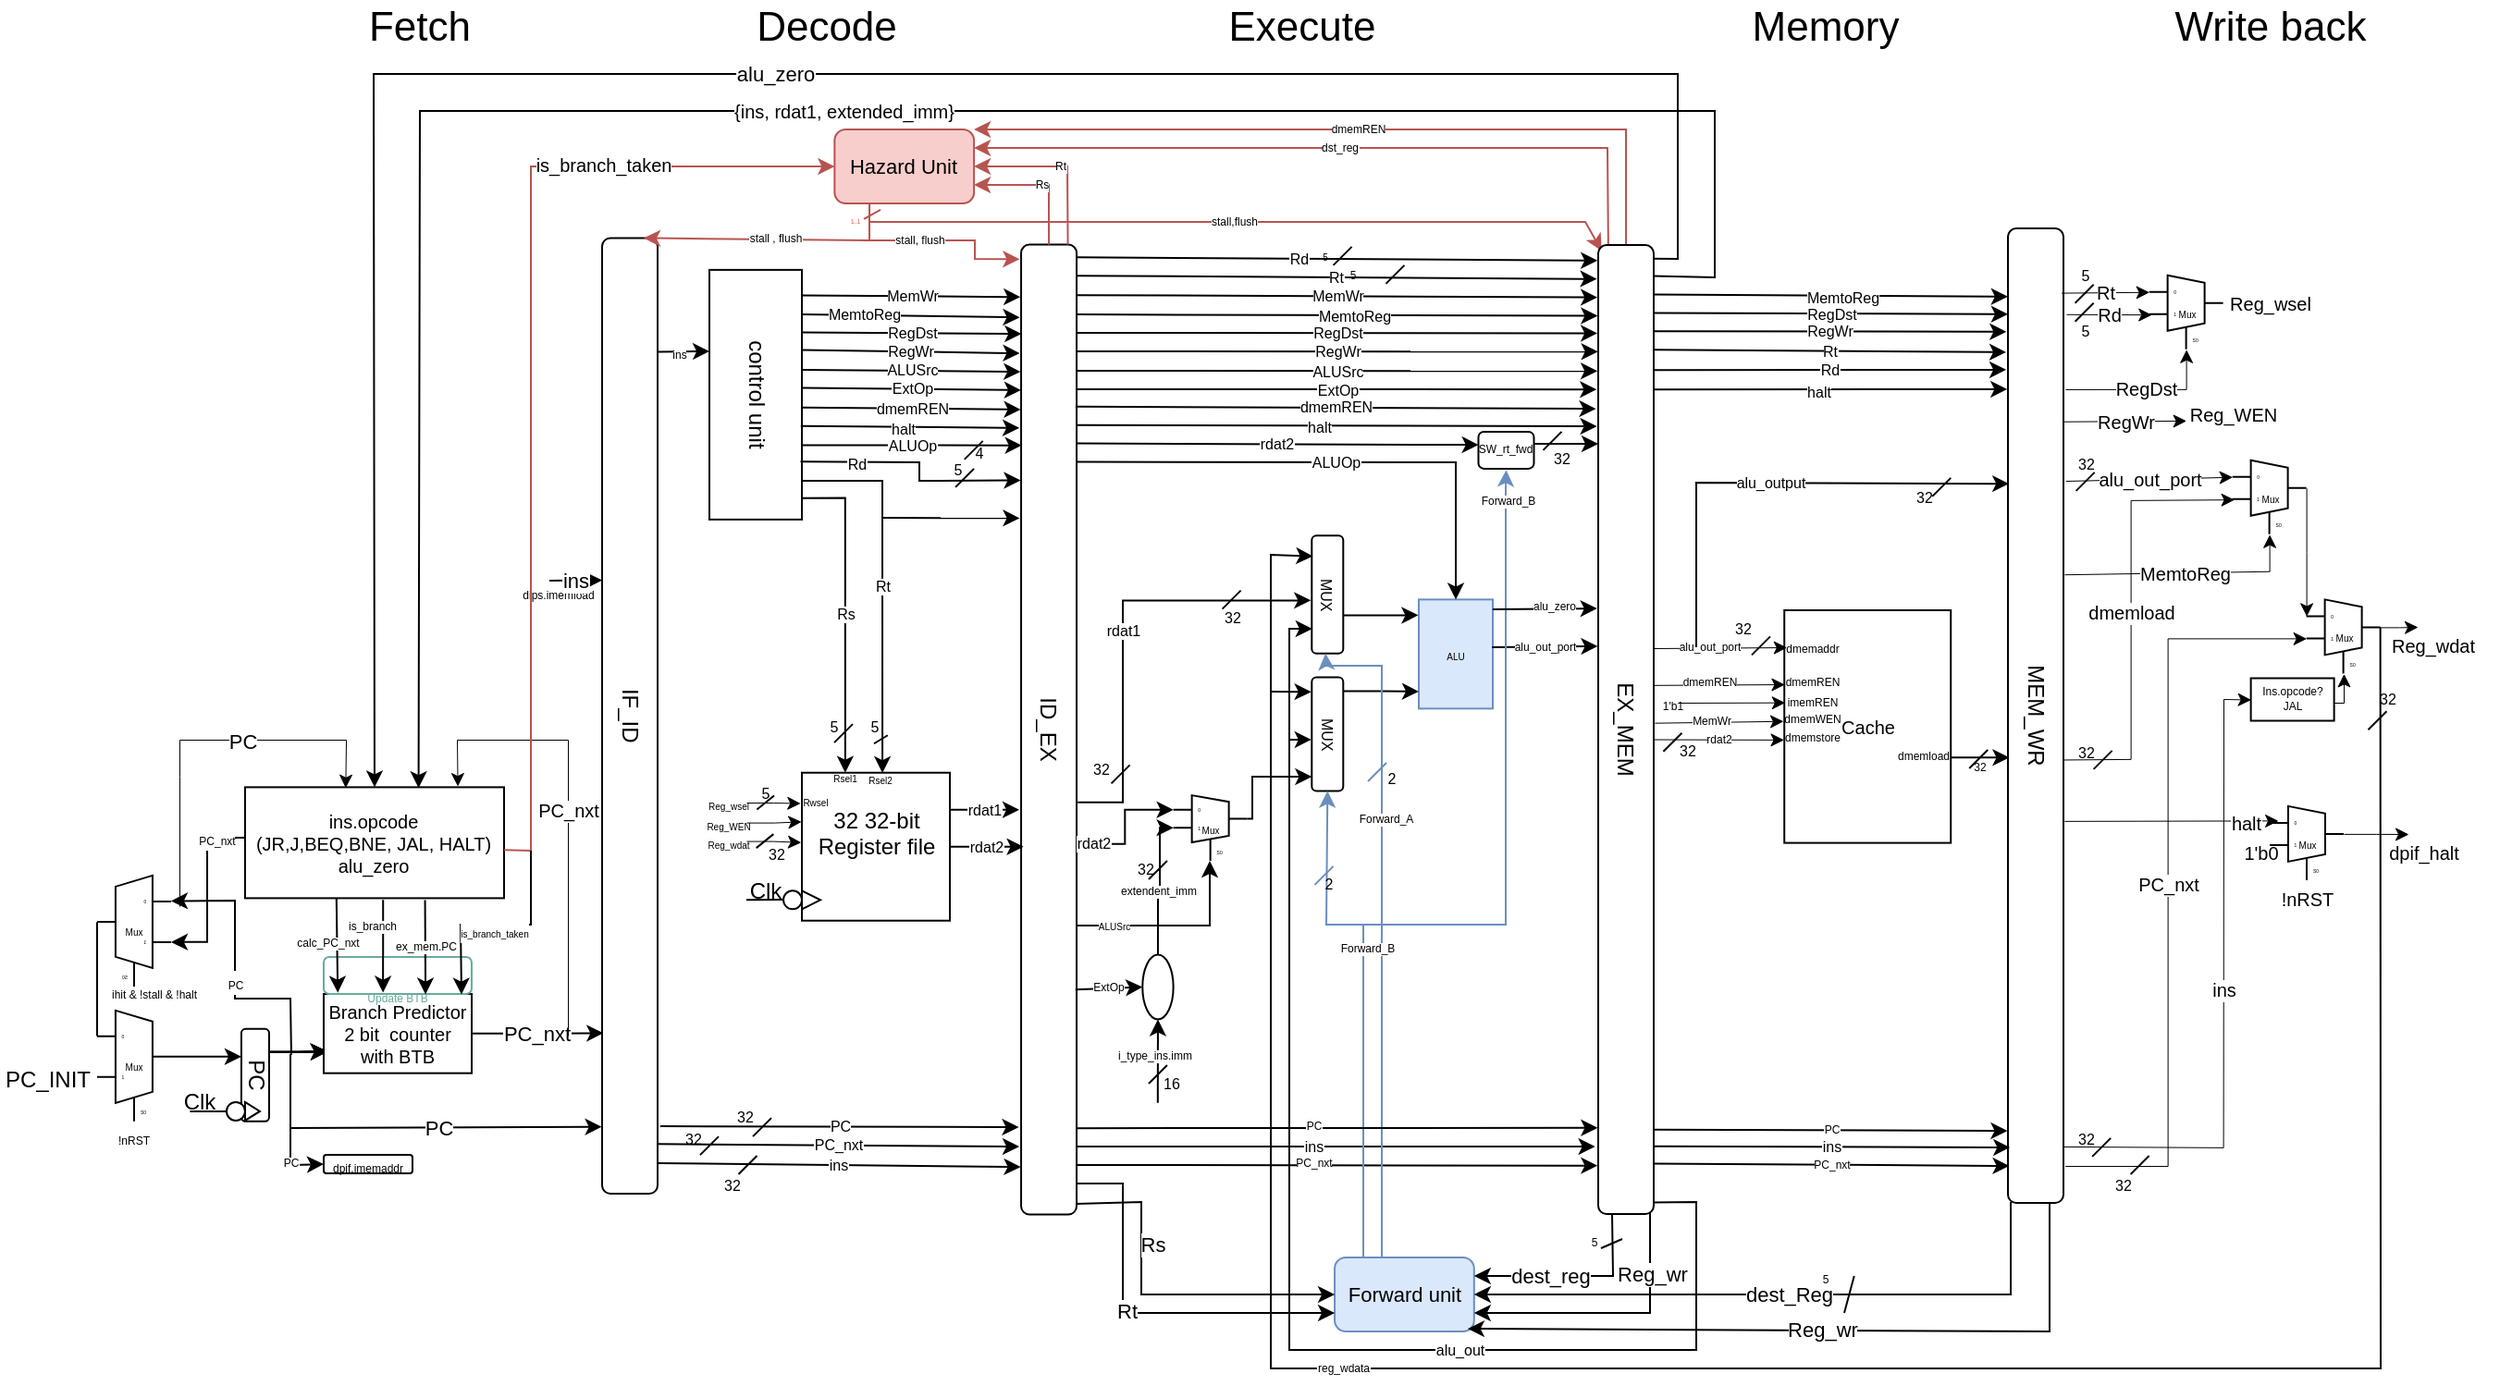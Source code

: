 <mxfile version="20.8.16" type="device"><diagram name="Page-1" id="5gNjt9M8mQYdhas2usrL"><mxGraphModel dx="3106" dy="2126" grid="1" gridSize="10" guides="1" tooltips="1" connect="1" arrows="1" fold="1" page="1" pageScale="1" pageWidth="850" pageHeight="1100" math="0" shadow="0"><root><mxCell id="0"/><mxCell id="1" parent="0"/><mxCell id="rXH1bUGMmqgsrcBV2Tuw-1" value="PC_INIT" style="text;html=1;strokeColor=none;fillColor=none;align=center;verticalAlign=middle;whiteSpace=wrap;rounded=0;" parent="1" vertex="1"><mxGeometry x="-1286.53" y="-303.14" width="52" height="14.56" as="geometry"/></mxCell><mxCell id="rXH1bUGMmqgsrcBV2Tuw-2" value="&lt;font style=&quot;font-size: 6px;&quot;&gt;dips.imemload&lt;/font&gt;" style="text;html=1;align=center;verticalAlign=middle;whiteSpace=wrap;rounded=0;" parent="1" vertex="1"><mxGeometry x="-1014.51" y="-565" width="60" height="10" as="geometry"/></mxCell><mxCell id="rXH1bUGMmqgsrcBV2Tuw-3" style="edgeStyle=orthogonalEdgeStyle;rounded=0;orthogonalLoop=1;jettySize=auto;html=1;exitX=0.25;exitY=0;exitDx=0;exitDy=0;entryX=0.912;entryY=0.962;entryDx=0;entryDy=0;entryPerimeter=0;" parent="1" source="rXH1bUGMmqgsrcBV2Tuw-4" edge="1"><mxGeometry relative="1" as="geometry"><mxPoint x="-1110.01" y="-311.5" as="targetPoint"/></mxGeometry></mxCell><mxCell id="rXH1bUGMmqgsrcBV2Tuw-4" value="PC" style="rounded=1;whiteSpace=wrap;html=1;rotation=90;" parent="1" vertex="1"><mxGeometry x="-1174.03" y="-306.08" width="50" height="15" as="geometry"/></mxCell><mxCell id="rXH1bUGMmqgsrcBV2Tuw-5" value="PC_nxt" style="edgeStyle=orthogonalEdgeStyle;rounded=0;orthogonalLoop=1;jettySize=auto;html=1;entryX=0.832;entryY=0.978;entryDx=0;entryDy=0;entryPerimeter=0;exitX=1;exitY=0.5;exitDx=0;exitDy=0;" parent="1" source="rXH1bUGMmqgsrcBV2Tuw-287" target="rXH1bUGMmqgsrcBV2Tuw-24" edge="1"><mxGeometry relative="1" as="geometry"><mxPoint x="-962.0" y="-345" as="targetPoint"/><mxPoint x="-1027.0" y="-345.0" as="sourcePoint"/></mxGeometry></mxCell><mxCell id="rXH1bUGMmqgsrcBV2Tuw-7" style="edgeStyle=orthogonalEdgeStyle;rounded=0;orthogonalLoop=1;jettySize=auto;html=1;exitX=0.25;exitY=0;exitDx=0;exitDy=0;entryX=0.912;entryY=0.962;entryDx=0;entryDy=0;entryPerimeter=0;" parent="1" source="rXH1bUGMmqgsrcBV2Tuw-4" edge="1"><mxGeometry relative="1" as="geometry"><mxPoint x="-1141.53" y="-310.58" as="sourcePoint"/><mxPoint x="-1110.01" y="-311.5" as="targetPoint"/><Array as="points"><mxPoint x="-1125.53" y="-310.58"/></Array></mxGeometry></mxCell><mxCell id="rXH1bUGMmqgsrcBV2Tuw-8" style="edgeStyle=orthogonalEdgeStyle;rounded=0;orthogonalLoop=1;jettySize=auto;html=1;exitX=0.25;exitY=0;exitDx=0;exitDy=0;entryX=0.912;entryY=0.962;entryDx=0;entryDy=0;entryPerimeter=0;" parent="1" source="rXH1bUGMmqgsrcBV2Tuw-4" edge="1"><mxGeometry relative="1" as="geometry"><mxPoint x="-1141.53" y="-310.58" as="sourcePoint"/><mxPoint x="-1110.01" y="-311.5" as="targetPoint"/><Array as="points"><mxPoint x="-1125.53" y="-310.58"/></Array></mxGeometry></mxCell><mxCell id="rXH1bUGMmqgsrcBV2Tuw-9" style="edgeStyle=orthogonalEdgeStyle;rounded=0;orthogonalLoop=1;jettySize=auto;html=1;exitX=0.25;exitY=0;exitDx=0;exitDy=0;entryX=0.912;entryY=0.962;entryDx=0;entryDy=0;entryPerimeter=0;" parent="1" source="rXH1bUGMmqgsrcBV2Tuw-4" edge="1"><mxGeometry relative="1" as="geometry"><mxPoint x="-1141.53" y="-310.58" as="sourcePoint"/><mxPoint x="-1110.01" y="-311.5" as="targetPoint"/><Array as="points"><mxPoint x="-1125.53" y="-310.58"/></Array></mxGeometry></mxCell><mxCell id="rXH1bUGMmqgsrcBV2Tuw-12" style="edgeStyle=orthogonalEdgeStyle;rounded=0;orthogonalLoop=1;jettySize=auto;html=1;exitX=1;exitY=0.5;exitDx=0;exitDy=-5;exitPerimeter=0;entryX=0.299;entryY=1;entryDx=0;entryDy=0;entryPerimeter=0;" parent="1" source="rXH1bUGMmqgsrcBV2Tuw-13" target="rXH1bUGMmqgsrcBV2Tuw-4" edge="1"><mxGeometry relative="1" as="geometry"/></mxCell><mxCell id="rXH1bUGMmqgsrcBV2Tuw-13" value="Mux" style="shadow=0;dashed=0;align=center;html=1;strokeWidth=1;shape=mxgraph.electrical.abstract.mux2;fontSize=5;points=[[0,0.23,0,0,0],[0,0.42,0,0,0],[0,0.6,0,0,0],[0.5,1,0,0,0],[0.8,1,0,0,0],[1,0.42,0,0,0]];" parent="1" vertex="1"><mxGeometry x="-1234.53" y="-333.58" width="40" height="60" as="geometry"/></mxCell><mxCell id="rXH1bUGMmqgsrcBV2Tuw-14" value="" style="triangle;whiteSpace=wrap;html=1;" parent="1" vertex="1"><mxGeometry x="-1154.53" y="-284.02" width="8" height="10" as="geometry"/></mxCell><mxCell id="rXH1bUGMmqgsrcBV2Tuw-15" value="" style="endArrow=none;html=1;rounded=0;startArrow=none;" parent="1" source="rXH1bUGMmqgsrcBV2Tuw-18" edge="1"><mxGeometry width="50" height="50" relative="1" as="geometry"><mxPoint x="-1184.27" y="-279.02" as="sourcePoint"/><mxPoint x="-1164.27" y="-279.1" as="targetPoint"/></mxGeometry></mxCell><mxCell id="rXH1bUGMmqgsrcBV2Tuw-16" value="&lt;div&gt;Clk&lt;/div&gt;" style="text;html=1;strokeColor=none;fillColor=none;align=center;verticalAlign=middle;whiteSpace=wrap;rounded=0;movable=1;resizable=1;rotatable=1;deletable=1;editable=1;locked=0;connectable=1;" parent="1" vertex="1"><mxGeometry x="-1194.53" y="-294.02" width="32.26" height="20" as="geometry"/></mxCell><mxCell id="rXH1bUGMmqgsrcBV2Tuw-17" value="" style="endArrow=none;html=1;rounded=0;" parent="1" target="rXH1bUGMmqgsrcBV2Tuw-18" edge="1"><mxGeometry width="50" height="50" relative="1" as="geometry"><mxPoint x="-1184.27" y="-279.02" as="sourcePoint"/><mxPoint x="-1164.27" y="-279.1" as="targetPoint"/></mxGeometry></mxCell><mxCell id="rXH1bUGMmqgsrcBV2Tuw-18" value="" style="ellipse;whiteSpace=wrap;html=1;aspect=fixed;" parent="1" vertex="1"><mxGeometry x="-1164.53" y="-284.02" width="10" height="10" as="geometry"/></mxCell><mxCell id="rXH1bUGMmqgsrcBV2Tuw-19" value="&lt;div&gt;&lt;font style=&quot;font-size: 6px;&quot;&gt;ihit &amp;amp; !stall &amp;amp; !halt&lt;/font&gt;&lt;/div&gt;" style="text;html=1;strokeColor=none;fillColor=none;align=center;verticalAlign=middle;whiteSpace=wrap;rounded=0;" parent="1" vertex="1"><mxGeometry x="-1256.22" y="-353.58" width="105.41" height="20" as="geometry"/></mxCell><mxCell id="rXH1bUGMmqgsrcBV2Tuw-23" value="&lt;font style=&quot;font-size: 6px;&quot;&gt;ins&lt;/font&gt;" style="edgeStyle=orthogonalEdgeStyle;rounded=0;orthogonalLoop=1;jettySize=auto;html=1;exitX=0.119;exitY=0.018;exitDx=0;exitDy=0;exitPerimeter=0;entryX=0.326;entryY=0.999;entryDx=0;entryDy=0;entryPerimeter=0;" parent="1" source="rXH1bUGMmqgsrcBV2Tuw-24" target="rXH1bUGMmqgsrcBV2Tuw-48" edge="1"><mxGeometry x="-0.158" relative="1" as="geometry"><Array as="points"><mxPoint x="-930" y="-690"/></Array><mxPoint x="-920" y="-680" as="targetPoint"/><mxPoint as="offset"/></mxGeometry></mxCell><mxCell id="rXH1bUGMmqgsrcBV2Tuw-24" value="IF_ID&lt;br&gt;" style="rounded=1;whiteSpace=wrap;html=1;rotation=90;" parent="1" vertex="1"><mxGeometry x="-1204.88" y="-507.88" width="516.76" height="30" as="geometry"/></mxCell><mxCell id="rXH1bUGMmqgsrcBV2Tuw-25" value="ins" style="endArrow=classic;html=1;rounded=0;entryX=0.358;entryY=0.999;entryDx=0;entryDy=0;entryPerimeter=0;" parent="1" target="rXH1bUGMmqgsrcBV2Tuw-24" edge="1"><mxGeometry width="50" height="50" relative="1" as="geometry"><mxPoint x="-990" y="-566" as="sourcePoint"/><mxPoint x="-962.0" y="-465" as="targetPoint"/></mxGeometry></mxCell><mxCell id="rXH1bUGMmqgsrcBV2Tuw-26" value="&lt;font style=&quot;font-size: 6px;&quot;&gt;!nRST&lt;/font&gt;" style="text;html=1;align=center;verticalAlign=middle;whiteSpace=wrap;rounded=0;" parent="1" vertex="1"><mxGeometry x="-1256.22" y="-275.44" width="83.38" height="20" as="geometry"/></mxCell><mxCell id="rXH1bUGMmqgsrcBV2Tuw-27" value="ID_EX&lt;br&gt;" style="rounded=1;whiteSpace=wrap;html=1;rotation=90;" parent="1" vertex="1"><mxGeometry x="-982.2" y="-500.48" width="524.44" height="30" as="geometry"/></mxCell><mxCell id="rXH1bUGMmqgsrcBV2Tuw-28" value="rdat1" style="edgeStyle=orthogonalEdgeStyle;shape=connector;rounded=0;orthogonalLoop=1;jettySize=auto;html=1;exitX=1;exitY=0.25;exitDx=0;exitDy=0;entryX=0.583;entryY=1.033;entryDx=0;entryDy=0;entryPerimeter=0;labelBackgroundColor=default;strokeColor=default;fontFamily=Helvetica;fontSize=8;fontColor=default;endArrow=classic;" parent="1" source="rXH1bUGMmqgsrcBV2Tuw-30" target="rXH1bUGMmqgsrcBV2Tuw-27" edge="1"><mxGeometry relative="1" as="geometry"/></mxCell><mxCell id="rXH1bUGMmqgsrcBV2Tuw-29" value="rdat2" style="edgeStyle=orthogonalEdgeStyle;shape=connector;rounded=0;orthogonalLoop=1;jettySize=auto;html=1;exitX=1;exitY=0.5;exitDx=0;exitDy=0;labelBackgroundColor=default;strokeColor=default;fontFamily=Helvetica;fontSize=8;fontColor=default;endArrow=classic;entryX=0.62;entryY=0.956;entryDx=0;entryDy=0;entryPerimeter=0;" parent="1" source="rXH1bUGMmqgsrcBV2Tuw-30" target="rXH1bUGMmqgsrcBV2Tuw-27" edge="1"><mxGeometry relative="1" as="geometry"><mxPoint x="-643.76" y="-354" as="targetPoint"/></mxGeometry></mxCell><mxCell id="rXH1bUGMmqgsrcBV2Tuw-30" value="&lt;div&gt;32 32-bit&lt;/div&gt;&lt;div&gt;Register file&lt;/div&gt;&lt;div&gt;&lt;br&gt;&lt;/div&gt;" style="whiteSpace=wrap;html=1;aspect=fixed;" parent="1" vertex="1"><mxGeometry x="-853.5" y="-462.14" width="80" height="80" as="geometry"/></mxCell><mxCell id="rXH1bUGMmqgsrcBV2Tuw-31" value="" style="triangle;whiteSpace=wrap;html=1;" parent="1" vertex="1"><mxGeometry x="-853.5" y="-398.36" width="10" height="10" as="geometry"/></mxCell><mxCell id="rXH1bUGMmqgsrcBV2Tuw-32" value="" style="ellipse;whiteSpace=wrap;html=1;aspect=fixed;" parent="1" vertex="1"><mxGeometry x="-863.5" y="-398.36" width="10" height="10" as="geometry"/></mxCell><mxCell id="rXH1bUGMmqgsrcBV2Tuw-33" value="" style="endArrow=none;html=1;rounded=0;" parent="1" edge="1"><mxGeometry width="50" height="50" relative="1" as="geometry"><mxPoint x="-883.5" y="-393.36" as="sourcePoint"/><mxPoint x="-863.5" y="-393.44" as="targetPoint"/></mxGeometry></mxCell><mxCell id="rXH1bUGMmqgsrcBV2Tuw-34" value="&lt;div&gt;Clk&lt;/div&gt;" style="text;html=1;strokeColor=none;fillColor=none;align=center;verticalAlign=middle;whiteSpace=wrap;rounded=0;" parent="1" vertex="1"><mxGeometry x="-903.5" y="-413.14" width="60" height="30" as="geometry"/></mxCell><mxCell id="rXH1bUGMmqgsrcBV2Tuw-35" value="Rs" style="edgeStyle=orthogonalEdgeStyle;rounded=0;orthogonalLoop=1;jettySize=auto;html=1;fontSize=8;exitX=0.914;exitY=0.012;exitDx=0;exitDy=0;exitPerimeter=0;entryX=0.293;entryY=0;entryDx=0;entryDy=0;entryPerimeter=0;" parent="1" source="rXH1bUGMmqgsrcBV2Tuw-48" target="rXH1bUGMmqgsrcBV2Tuw-30" edge="1"><mxGeometry relative="1" as="geometry"><mxPoint x="-827.76" y="-590" as="sourcePoint"/><Array as="points"><mxPoint x="-830" y="-611"/></Array><mxPoint x="-830" y="-470" as="targetPoint"/></mxGeometry></mxCell><mxCell id="rXH1bUGMmqgsrcBV2Tuw-36" value="" style="endArrow=none;html=1;rounded=0;" parent="1" edge="1"><mxGeometry width="50" height="50" relative="1" as="geometry"><mxPoint x="-877.8" y="-442.23" as="sourcePoint"/><mxPoint x="-868.5" y="-449.73" as="targetPoint"/><Array as="points"/></mxGeometry></mxCell><mxCell id="rXH1bUGMmqgsrcBV2Tuw-37" value="Rt" style="edgeStyle=orthogonalEdgeStyle;rounded=0;orthogonalLoop=1;jettySize=auto;html=1;fontSize=8;exitX=0.845;exitY=-0.001;exitDx=0;exitDy=0;exitPerimeter=0;entryX=0.548;entryY=-0.212;entryDx=0;entryDy=0;entryPerimeter=0;" parent="1" source="rXH1bUGMmqgsrcBV2Tuw-48" target="rXH1bUGMmqgsrcBV2Tuw-44" edge="1"><mxGeometry relative="1" as="geometry"><mxPoint x="-848.76" y="-590" as="sourcePoint"/><mxPoint x="-810" y="-463" as="targetPoint"/><Array as="points"><mxPoint x="-810" y="-620"/></Array></mxGeometry></mxCell><mxCell id="rXH1bUGMmqgsrcBV2Tuw-39" value="" style="endArrow=none;html=1;rounded=0;" parent="1" edge="1"><mxGeometry width="50" height="50" relative="1" as="geometry"><mxPoint x="-814.53" y="-477.88" as="sourcePoint"/><mxPoint x="-807.1" y="-482.38" as="targetPoint"/><Array as="points"/></mxGeometry></mxCell><mxCell id="rXH1bUGMmqgsrcBV2Tuw-41" value="&lt;font style=&quot;font-size: 8px;&quot;&gt;5&lt;/font&gt;" style="text;html=1;strokeColor=none;fillColor=none;align=center;verticalAlign=middle;whiteSpace=wrap;rounded=0;" parent="1" vertex="1"><mxGeometry x="-818.5" y="-497.88" width="7.5" height="20" as="geometry"/></mxCell><mxCell id="rXH1bUGMmqgsrcBV2Tuw-43" value="&lt;div style=&quot;font-size: 5px;&quot;&gt;&lt;font style=&quot;font-size: 5px;&quot;&gt;Rsel1&lt;/font&gt;&lt;/div&gt;" style="text;html=1;strokeColor=none;fillColor=none;align=center;verticalAlign=middle;whiteSpace=wrap;rounded=0;" parent="1" vertex="1"><mxGeometry x="-839.75" y="-464.94" width="20" height="10" as="geometry"/></mxCell><mxCell id="rXH1bUGMmqgsrcBV2Tuw-42" value="&lt;font style=&quot;font-size: 8px;&quot;&gt;5&lt;/font&gt;" style="text;html=1;strokeColor=none;fillColor=none;align=center;verticalAlign=middle;whiteSpace=wrap;rounded=0;" parent="1" vertex="1"><mxGeometry x="-839.75" y="-498.42" width="7.5" height="20" as="geometry"/></mxCell><mxCell id="rXH1bUGMmqgsrcBV2Tuw-45" value="&lt;div style=&quot;font-size: 5px;&quot;&gt;&lt;font style=&quot;font-size: 5px;&quot;&gt;Rwsel&lt;/font&gt;&lt;/div&gt;" style="text;html=1;strokeColor=none;fillColor=none;align=center;verticalAlign=middle;whiteSpace=wrap;rounded=0;" parent="1" vertex="1"><mxGeometry x="-855.82" y="-452.14" width="20" height="10" as="geometry"/></mxCell><mxCell id="rXH1bUGMmqgsrcBV2Tuw-44" value="&lt;div style=&quot;font-size: 5px;&quot;&gt;&lt;font style=&quot;font-size: 5px;&quot;&gt;Rsel2&lt;/font&gt;&lt;/div&gt;" style="text;html=1;strokeColor=none;fillColor=none;align=center;verticalAlign=middle;whiteSpace=wrap;rounded=0;" parent="1" vertex="1"><mxGeometry x="-819.75" y="-461.0" width="17.87" height="4.68" as="geometry"/></mxCell><mxCell id="rXH1bUGMmqgsrcBV2Tuw-46" style="edgeStyle=elbowEdgeStyle;rounded=0;jumpSize=2;orthogonalLoop=1;jettySize=auto;html=1;entryX=-0.011;entryY=0.205;entryDx=0;entryDy=0;entryPerimeter=0;strokeWidth=0.5;fontSize=5;" parent="1" source="rXH1bUGMmqgsrcBV2Tuw-47" target="rXH1bUGMmqgsrcBV2Tuw-30" edge="1"><mxGeometry relative="1" as="geometry"/></mxCell><mxCell id="rXH1bUGMmqgsrcBV2Tuw-47" value="&lt;font style=&quot;font-size: 5px;&quot;&gt;Reg_wsel&lt;/font&gt;" style="text;html=1;strokeColor=none;fillColor=none;align=center;verticalAlign=middle;whiteSpace=wrap;rounded=0;" parent="1" vertex="1"><mxGeometry x="-903.5" y="-450.98" width="20" height="10" as="geometry"/></mxCell><mxCell id="rXH1bUGMmqgsrcBV2Tuw-48" value="control unit&lt;br&gt;" style="rounded=0;whiteSpace=wrap;html=1;labelBackgroundColor=none;rotation=90;" parent="1" vertex="1"><mxGeometry x="-946" y="-691.56" width="135" height="50" as="geometry"/></mxCell><mxCell id="rXH1bUGMmqgsrcBV2Tuw-49" value="ALUSrc" style="endArrow=classic;html=1;rounded=0;entryX=0.131;entryY=1.013;entryDx=0;entryDy=0;entryPerimeter=0;fontSize=8;exitX=0.4;exitY=0.008;exitDx=0;exitDy=0;exitPerimeter=0;" parent="1" source="rXH1bUGMmqgsrcBV2Tuw-48" target="rXH1bUGMmqgsrcBV2Tuw-27" edge="1"><mxGeometry x="0.001" width="50" height="50" relative="1" as="geometry"><mxPoint x="-831.72" y="-665.02" as="sourcePoint"/><mxPoint x="-642.78" y="-665.17" as="targetPoint"/><mxPoint as="offset"/></mxGeometry></mxCell><mxCell id="rXH1bUGMmqgsrcBV2Tuw-50" value="RegWr" style="endArrow=classic;html=1;rounded=0;fontSize=8;entryX=0.112;entryY=1.026;entryDx=0;entryDy=0;entryPerimeter=0;exitX=0.321;exitY=0.008;exitDx=0;exitDy=0;exitPerimeter=0;" parent="1" source="rXH1bUGMmqgsrcBV2Tuw-48" target="rXH1bUGMmqgsrcBV2Tuw-27" edge="1"><mxGeometry width="50" height="50" relative="1" as="geometry"><mxPoint x="-850" y="-690" as="sourcePoint"/><mxPoint x="-647.76" y="-680" as="targetPoint"/></mxGeometry></mxCell><mxCell id="rXH1bUGMmqgsrcBV2Tuw-51" value="RegDst" style="endArrow=classic;html=1;rounded=0;entryX=0.092;entryY=0.995;entryDx=0;entryDy=0;entryPerimeter=0;fontSize=8;exitX=0.25;exitY=0;exitDx=0;exitDy=0;" parent="1" source="rXH1bUGMmqgsrcBV2Tuw-48" target="rXH1bUGMmqgsrcBV2Tuw-27" edge="1"><mxGeometry width="50" height="50" relative="1" as="geometry"><mxPoint x="-823.65" y="-694.295" as="sourcePoint"/><mxPoint x="-642.2" y="-693.944" as="targetPoint"/><Array as="points"/></mxGeometry></mxCell><mxCell id="rXH1bUGMmqgsrcBV2Tuw-52" value="ExtOp" style="edgeStyle=none;orthogonalLoop=1;jettySize=auto;html=1;rounded=0;exitX=0.473;exitY=-0.007;exitDx=0;exitDy=0;exitPerimeter=0;fontSize=8;entryX=0.15;entryY=1.001;entryDx=0;entryDy=0;entryPerimeter=0;" parent="1" source="rXH1bUGMmqgsrcBV2Tuw-48" target="rXH1bUGMmqgsrcBV2Tuw-27" edge="1"><mxGeometry width="80" relative="1" as="geometry"><mxPoint x="-823.25" y="-649.475" as="sourcePoint"/><mxPoint x="-647.76" y="-650" as="targetPoint"/></mxGeometry></mxCell><mxCell id="rXH1bUGMmqgsrcBV2Tuw-53" value="MemWr" style="edgeStyle=none;orthogonalLoop=1;jettySize=auto;html=1;rounded=0;exitX=0.102;exitY=-0.007;exitDx=0;exitDy=0;exitPerimeter=0;fontSize=8;entryX=0.054;entryY=1.013;entryDx=0;entryDy=0;entryPerimeter=0;" parent="1" source="rXH1bUGMmqgsrcBV2Tuw-48" target="rXH1bUGMmqgsrcBV2Tuw-27" edge="1"><mxGeometry width="80" relative="1" as="geometry"><mxPoint x="-801.88" y="-490" as="sourcePoint"/><mxPoint x="-647.76" y="-720" as="targetPoint"/><Array as="points"/></mxGeometry></mxCell><mxCell id="rXH1bUGMmqgsrcBV2Tuw-54" value="dmemREN" style="endArrow=classic;html=1;rounded=0;fontSize=8;exitX=0.551;exitY=0.004;exitDx=0;exitDy=0;exitPerimeter=0;entryX=0.17;entryY=1.007;entryDx=0;entryDy=0;entryPerimeter=0;" parent="1" source="rXH1bUGMmqgsrcBV2Tuw-48" target="rXH1bUGMmqgsrcBV2Tuw-27" edge="1"><mxGeometry width="50" height="50" relative="1" as="geometry"><mxPoint x="-821" y="-639.96" as="sourcePoint"/><mxPoint x="-647.76" y="-640" as="targetPoint"/></mxGeometry></mxCell><mxCell id="rXH1bUGMmqgsrcBV2Tuw-55" value="MemtoReg" style="endArrow=classic;html=1;rounded=0;fontSize=8;exitX=0.178;exitY=0.001;exitDx=0;exitDy=0;exitPerimeter=0;entryX=0.075;entryY=1.026;entryDx=0;entryDy=0;entryPerimeter=0;" parent="1" source="rXH1bUGMmqgsrcBV2Tuw-48" target="rXH1bUGMmqgsrcBV2Tuw-27" edge="1"><mxGeometry x="-0.43" width="50" height="50" relative="1" as="geometry"><mxPoint x="-831.88" y="-483" as="sourcePoint"/><mxPoint x="-647.76" y="-710" as="targetPoint"/><Array as="points"/><mxPoint as="offset"/></mxGeometry></mxCell><mxCell id="rXH1bUGMmqgsrcBV2Tuw-56" value="halt" style="edgeStyle=none;orthogonalLoop=1;jettySize=auto;html=1;rounded=0;exitX=0.625;exitY=0.012;exitDx=0;exitDy=0;exitPerimeter=0;entryX=0.189;entryY=1.032;entryDx=0;entryDy=0;entryPerimeter=0;fontSize=8;" parent="1" source="rXH1bUGMmqgsrcBV2Tuw-48" target="rXH1bUGMmqgsrcBV2Tuw-27" edge="1"><mxGeometry x="-0.065" y="-1" width="80" relative="1" as="geometry"><mxPoint x="-830.91" y="-452.04" as="sourcePoint"/><mxPoint x="-642.91" y="-453.04" as="targetPoint"/><mxPoint as="offset"/></mxGeometry></mxCell><mxCell id="rXH1bUGMmqgsrcBV2Tuw-57" value="&lt;font style=&quot;font-size: 8px;&quot;&gt;5&lt;/font&gt;" style="text;html=1;strokeColor=none;fillColor=none;align=center;verticalAlign=middle;whiteSpace=wrap;rounded=0;" parent="1" vertex="1"><mxGeometry x="-773.5" y="-636.56" width="7.5" height="20" as="geometry"/></mxCell><mxCell id="rXH1bUGMmqgsrcBV2Tuw-58" value="PC_nxt" style="edgeStyle=none;orthogonalLoop=1;jettySize=auto;html=1;rounded=0;entryX=0.93;entryY=1.033;entryDx=0;entryDy=0;entryPerimeter=0;fontSize=8;exitX=0.948;exitY=0.017;exitDx=0;exitDy=0;exitPerimeter=0;" parent="1" source="rXH1bUGMmqgsrcBV2Tuw-24" target="rXH1bUGMmqgsrcBV2Tuw-27" edge="1"><mxGeometry width="80" relative="1" as="geometry"><mxPoint x="-927.76" y="-261" as="sourcePoint"/><mxPoint x="-649.2" y="-250.0" as="targetPoint"/><Array as="points"/></mxGeometry></mxCell><mxCell id="rXH1bUGMmqgsrcBV2Tuw-59" value="ins" style="edgeStyle=none;orthogonalLoop=1;jettySize=auto;html=1;rounded=0;labelBackgroundColor=default;strokeColor=default;fontFamily=Helvetica;fontSize=8;fontColor=default;endArrow=classic;shape=connector;exitX=0.968;exitY=0.001;exitDx=0;exitDy=0;exitPerimeter=0;entryX=0.951;entryY=1.008;entryDx=0;entryDy=0;entryPerimeter=0;" parent="1" source="rXH1bUGMmqgsrcBV2Tuw-24" target="rXH1bUGMmqgsrcBV2Tuw-27" edge="1"><mxGeometry width="80" relative="1" as="geometry"><mxPoint x="-911.88" y="-299.221" as="sourcePoint"/><mxPoint x="-643.88" y="-259.25" as="targetPoint"/></mxGeometry></mxCell><mxCell id="rXH1bUGMmqgsrcBV2Tuw-61" value="PC_nxt" style="edgeStyle=none;orthogonalLoop=1;jettySize=auto;html=1;rounded=0;entryX=0.95;entryY=1.01;entryDx=0;entryDy=0;entryPerimeter=0;fontSize=6;exitX=0.949;exitY=0.015;exitDx=0;exitDy=0;exitPerimeter=0;" parent="1" source="rXH1bUGMmqgsrcBV2Tuw-27" target="rXH1bUGMmqgsrcBV2Tuw-60" edge="1"><mxGeometry x="-0.092" y="1" width="80" relative="1" as="geometry"><mxPoint x="-607.76" y="-250" as="sourcePoint"/><mxPoint x="-330.08" y="-249.67" as="targetPoint"/><Array as="points"/><mxPoint as="offset"/></mxGeometry></mxCell><mxCell id="rXH1bUGMmqgsrcBV2Tuw-62" value="ins" style="edgeStyle=elbowEdgeStyle;orthogonalLoop=1;jettySize=auto;html=1;rounded=0;labelBackgroundColor=default;strokeColor=default;fontFamily=Helvetica;fontSize=8;fontColor=default;endArrow=classic;shape=connector;exitX=0.93;exitY=0.009;exitDx=0;exitDy=0;exitPerimeter=0;entryX=0.93;entryY=1.056;entryDx=0;entryDy=0;entryPerimeter=0;" parent="1" source="rXH1bUGMmqgsrcBV2Tuw-27" target="rXH1bUGMmqgsrcBV2Tuw-60" edge="1"><mxGeometry x="-0.087" width="80" relative="1" as="geometry"><mxPoint x="-612.92" y="-260.428" as="sourcePoint"/><mxPoint x="-440" y="-260" as="targetPoint"/><Array as="points"><mxPoint x="-440" y="-260"/><mxPoint x="-443.76" y="-255"/><mxPoint x="-433.76" y="-265"/></Array><mxPoint as="offset"/></mxGeometry></mxCell><mxCell id="rXH1bUGMmqgsrcBV2Tuw-63" value="" style="edgeStyle=none;orthogonalLoop=1;jettySize=auto;html=1;rounded=0;labelBackgroundColor=default;strokeColor=default;fontFamily=Helvetica;fontSize=8;fontColor=default;endArrow=classic;shape=connector;entryX=0.243;entryY=1.009;entryDx=0;entryDy=0;entryPerimeter=0;exitX=0.768;exitY=0.015;exitDx=0;exitDy=0;exitPerimeter=0;" parent="1" source="rXH1bUGMmqgsrcBV2Tuw-48" target="rXH1bUGMmqgsrcBV2Tuw-27" edge="1"><mxGeometry width="80" relative="1" as="geometry"><mxPoint x="-850" y="-630" as="sourcePoint"/><mxPoint x="-643.76" y="-422" as="targetPoint"/><Array as="points"><mxPoint x="-790" y="-630"/><mxPoint x="-790" y="-620"/></Array></mxGeometry></mxCell><mxCell id="YmhAXRUgOMxBl5FPXJmy-4" value="Rd" style="edgeLabel;html=1;align=center;verticalAlign=middle;resizable=0;points=[];fontSize=8;" parent="rXH1bUGMmqgsrcBV2Tuw-63" vertex="1" connectable="0"><mxGeometry x="-0.338" y="1" relative="1" as="geometry"><mxPoint x="-13" y="2" as="offset"/></mxGeometry></mxCell><mxCell id="rXH1bUGMmqgsrcBV2Tuw-64" value="ALUOp" style="edgeStyle=none;orthogonalLoop=1;jettySize=auto;html=1;rounded=0;labelBackgroundColor=default;strokeColor=default;fontFamily=Helvetica;fontSize=8;fontColor=default;endArrow=classic;shape=connector;entryX=0.207;entryY=0.988;entryDx=0;entryDy=0;entryPerimeter=0;exitX=0.702;exitY=-0.003;exitDx=0;exitDy=0;exitPerimeter=0;" parent="1" source="rXH1bUGMmqgsrcBV2Tuw-48" target="rXH1bUGMmqgsrcBV2Tuw-27" edge="1"><mxGeometry width="80" relative="1" as="geometry"><mxPoint x="-777.76" y="-540" as="sourcePoint"/><mxPoint x="-640.18" y="-442.54" as="targetPoint"/><Array as="points"/></mxGeometry></mxCell><mxCell id="rXH1bUGMmqgsrcBV2Tuw-65" value="" style="edgeStyle=none;orthogonalLoop=1;jettySize=auto;html=1;rounded=0;labelBackgroundColor=default;strokeColor=default;fontFamily=Helvetica;fontSize=8;fontColor=default;endArrow=classic;shape=connector;entryX=0.282;entryY=1.026;entryDx=0;entryDy=0;entryPerimeter=0;" parent="1" target="rXH1bUGMmqgsrcBV2Tuw-27" edge="1"><mxGeometry width="80" relative="1" as="geometry"><mxPoint x="-810" y="-600" as="sourcePoint"/><mxPoint x="-643.5" y="-412.43" as="targetPoint"/></mxGeometry></mxCell><mxCell id="rXH1bUGMmqgsrcBV2Tuw-66" value="&lt;div&gt;ALU&lt;/div&gt;" style="rounded=0;whiteSpace=wrap;html=1;fontSize=5;fillColor=#dae8fc;strokeColor=#6c8ebf;" parent="1" vertex="1"><mxGeometry x="-520" y="-555.81" width="40" height="59" as="geometry"/></mxCell><mxCell id="rXH1bUGMmqgsrcBV2Tuw-67" value="rdat1" style="edgeStyle=orthogonalEdgeStyle;shape=connector;rounded=0;orthogonalLoop=1;jettySize=auto;html=1;exitX=0.575;exitY=-0.02;exitDx=0;exitDy=0;entryX=0.55;entryY=1.03;entryDx=0;entryDy=0;labelBackgroundColor=default;strokeColor=default;fontFamily=Helvetica;fontSize=8;fontColor=default;endArrow=classic;exitPerimeter=0;entryPerimeter=0;" parent="1" source="rXH1bUGMmqgsrcBV2Tuw-27" target="rXH1bUGMmqgsrcBV2Tuw-160" edge="1"><mxGeometry relative="1" as="geometry"><mxPoint x="-613.76" y="-375.17" as="sourcePoint"/><mxPoint x="-566.76" y="-375.17" as="targetPoint"/><Array as="points"><mxPoint x="-680" y="-446"/><mxPoint x="-680" y="-556"/></Array></mxGeometry></mxCell><mxCell id="rXH1bUGMmqgsrcBV2Tuw-68" style="edgeStyle=orthogonalEdgeStyle;rounded=0;orthogonalLoop=1;jettySize=auto;html=1;fontSize=5;exitX=0.121;exitY=0.033;exitDx=0;exitDy=0;exitPerimeter=0;" parent="1" source="rXH1bUGMmqgsrcBV2Tuw-161" edge="1"><mxGeometry relative="1" as="geometry"><mxPoint x="-510" y="-520" as="sourcePoint"/><mxPoint x="-520" y="-506" as="targetPoint"/></mxGeometry></mxCell><mxCell id="rXH1bUGMmqgsrcBV2Tuw-69" value="ALUSrc" style="edgeStyle=orthogonalEdgeStyle;shape=connector;rounded=0;orthogonalLoop=1;jettySize=auto;html=1;labelBackgroundColor=default;strokeColor=default;fontFamily=Helvetica;fontSize=5;fontColor=default;endArrow=classic;exitX=0.702;exitY=0.006;exitDx=0;exitDy=0;exitPerimeter=0;entryX=0.25;entryY=1;entryDx=10;entryDy=0;entryPerimeter=0;" parent="1" source="rXH1bUGMmqgsrcBV2Tuw-27" target="rXH1bUGMmqgsrcBV2Tuw-165" edge="1"><mxGeometry x="-0.622" relative="1" as="geometry"><mxPoint x="-607.76" y="-400" as="sourcePoint"/><mxPoint x="-630" y="-490" as="targetPoint"/><Array as="points"><mxPoint x="-633" y="-380"/><mxPoint x="-633" y="-415"/></Array><mxPoint as="offset"/></mxGeometry></mxCell><mxCell id="rXH1bUGMmqgsrcBV2Tuw-70" value="rdat2" style="edgeStyle=orthogonalEdgeStyle;shape=connector;rounded=0;orthogonalLoop=1;jettySize=auto;html=1;exitX=0.618;exitY=0.001;exitDx=0;exitDy=0;entryX=0;entryY=0.137;entryDx=0;entryDy=3;labelBackgroundColor=default;strokeColor=default;fontFamily=Helvetica;fontSize=8;fontColor=default;endArrow=classic;exitPerimeter=0;entryPerimeter=0;" parent="1" source="rXH1bUGMmqgsrcBV2Tuw-27" target="rXH1bUGMmqgsrcBV2Tuw-165" edge="1"><mxGeometry x="-0.752" relative="1" as="geometry"><mxPoint x="-613.76" y="-334.84" as="sourcePoint"/><mxPoint x="-565.76" y="-334.84" as="targetPoint"/><mxPoint as="offset"/></mxGeometry></mxCell><mxCell id="rXH1bUGMmqgsrcBV2Tuw-71" value="ExtOp" style="edgeStyle=none;orthogonalLoop=1;jettySize=auto;html=1;rounded=0;fontSize=6;entryX=0;entryY=0.5;entryDx=0;entryDy=0;exitX=0.768;exitY=0.022;exitDx=0;exitDy=0;exitPerimeter=0;" parent="1" source="rXH1bUGMmqgsrcBV2Tuw-27" target="rXH1bUGMmqgsrcBV2Tuw-168" edge="1"><mxGeometry width="80" relative="1" as="geometry"><mxPoint x="-613.76" y="-295.05" as="sourcePoint"/><mxPoint x="-567.76" y="-337.953" as="targetPoint"/></mxGeometry></mxCell><mxCell id="rXH1bUGMmqgsrcBV2Tuw-72" value="&lt;font style=&quot;font-size: 22px;&quot;&gt;Decode&lt;/font&gt;" style="text;html=1;strokeColor=none;fillColor=none;align=center;verticalAlign=middle;whiteSpace=wrap;rounded=0;fontSize=22;" parent="1" vertex="1"><mxGeometry x="-869.75" y="-880" width="60" height="30" as="geometry"/></mxCell><mxCell id="rXH1bUGMmqgsrcBV2Tuw-73" value="&lt;font style=&quot;font-size: 22px;&quot;&gt;Execute&lt;/font&gt;" style="text;html=1;strokeColor=none;fillColor=none;align=center;verticalAlign=middle;whiteSpace=wrap;rounded=0;fontSize=22;" parent="1" vertex="1"><mxGeometry x="-612.68" y="-880" width="60" height="30" as="geometry"/></mxCell><mxCell id="rXH1bUGMmqgsrcBV2Tuw-74" value="&lt;font style=&quot;font-size: 22px;&quot;&gt;Fetch&lt;/font&gt;" style="text;html=1;strokeColor=none;fillColor=none;align=center;verticalAlign=middle;whiteSpace=wrap;rounded=0;fontSize=22;" parent="1" vertex="1"><mxGeometry x="-1090" y="-880" width="60" height="30" as="geometry"/></mxCell><mxCell id="rXH1bUGMmqgsrcBV2Tuw-75" value="rdat2" style="edgeStyle=none;orthogonalLoop=1;jettySize=auto;html=1;rounded=0;fontSize=8;exitX=0.205;exitY=0.001;exitDx=0;exitDy=0;entryX=0.003;entryY=0.357;entryDx=0;entryDy=0;entryPerimeter=0;exitPerimeter=0;" parent="1" source="rXH1bUGMmqgsrcBV2Tuw-27" target="rXH1bUGMmqgsrcBV2Tuw-179" edge="1"><mxGeometry width="80" relative="1" as="geometry"><mxPoint x="-587.76" y="-570" as="sourcePoint"/><mxPoint x="-407.76" y="-620" as="targetPoint"/></mxGeometry></mxCell><mxCell id="rXH1bUGMmqgsrcBV2Tuw-76" value="&lt;div style=&quot;font-size: 6px;&quot;&gt;alu_out_port&lt;/div&gt;" style="edgeStyle=none;orthogonalLoop=1;jettySize=auto;html=1;rounded=0;fontSize=6;entryX=0.414;entryY=1.008;entryDx=0;entryDy=0;entryPerimeter=0;exitX=0.989;exitY=0.438;exitDx=0;exitDy=0;exitPerimeter=0;" parent="1" source="rXH1bUGMmqgsrcBV2Tuw-66" target="rXH1bUGMmqgsrcBV2Tuw-60" edge="1"><mxGeometry width="80" relative="1" as="geometry"><mxPoint x="-456.22" y="-525.81" as="sourcePoint"/><mxPoint x="-391.45" y="-525.838" as="targetPoint"/><Array as="points"/></mxGeometry></mxCell><mxCell id="rXH1bUGMmqgsrcBV2Tuw-77" value="&lt;div&gt;MEM_WR&lt;/div&gt;" style="rounded=1;whiteSpace=wrap;html=1;rotation=90;" parent="1" vertex="1"><mxGeometry x="-450" y="-507.98" width="527" height="30" as="geometry"/></mxCell><mxCell id="rXH1bUGMmqgsrcBV2Tuw-78" value="PC_nxt" style="edgeStyle=none;orthogonalLoop=1;jettySize=auto;html=1;rounded=0;fontSize=6;entryX=0.962;entryY=0.974;entryDx=0;entryDy=0;entryPerimeter=0;exitX=0.948;exitY=0.031;exitDx=0;exitDy=0;exitPerimeter=0;" parent="1" source="rXH1bUGMmqgsrcBV2Tuw-60" target="rXH1bUGMmqgsrcBV2Tuw-77" edge="1"><mxGeometry width="80" relative="1" as="geometry"><mxPoint x="-390" y="-250" as="sourcePoint"/><mxPoint x="-7.76" y="-250" as="targetPoint"/><Array as="points"/></mxGeometry></mxCell><mxCell id="rXH1bUGMmqgsrcBV2Tuw-79" value="ins" style="edgeStyle=none;orthogonalLoop=1;jettySize=auto;html=1;rounded=0;labelBackgroundColor=default;strokeColor=default;fontFamily=Helvetica;fontSize=8;fontColor=default;endArrow=classic;shape=connector;exitX=0.93;exitY=0.031;exitDx=0;exitDy=0;exitPerimeter=0;entryX=0.943;entryY=0.962;entryDx=0;entryDy=0;entryPerimeter=0;" parent="1" source="rXH1bUGMmqgsrcBV2Tuw-60" target="rXH1bUGMmqgsrcBV2Tuw-77" edge="1"><mxGeometry width="80" relative="1" as="geometry"><mxPoint x="-292.92" y="-471.988" as="sourcePoint"/><mxPoint x="-7.76" y="-260" as="targetPoint"/></mxGeometry></mxCell><mxCell id="rXH1bUGMmqgsrcBV2Tuw-80" value="&lt;font style=&quot;font-size: 22px;&quot;&gt;Memory&lt;br&gt;&lt;/font&gt;" style="text;html=1;strokeColor=none;fillColor=none;align=center;verticalAlign=middle;whiteSpace=wrap;rounded=0;fontSize=3;" parent="1" vertex="1"><mxGeometry x="-427.76" y="-879.56" width="256" height="30" as="geometry"/></mxCell><mxCell id="rXH1bUGMmqgsrcBV2Tuw-81" value="" style="edgeStyle=none;orthogonalLoop=1;jettySize=auto;html=1;rounded=0;fontSize=10;exitX=0.984;exitY=0.633;exitDx=0;exitDy=0;exitPerimeter=0;entryX=0.543;entryY=0.976;entryDx=0;entryDy=0;entryPerimeter=0;" parent="1" source="rXH1bUGMmqgsrcBV2Tuw-87" target="rXH1bUGMmqgsrcBV2Tuw-77" edge="1"><mxGeometry x="-0.111" y="-10" width="80" relative="1" as="geometry"><mxPoint x="-113.32" y="-554.5" as="sourcePoint"/><mxPoint x="-7.76" y="-500" as="targetPoint"/><Array as="points"/><mxPoint as="offset"/></mxGeometry></mxCell><mxCell id="rXH1bUGMmqgsrcBV2Tuw-82" value="&lt;font style=&quot;font-size: 6px;&quot;&gt;PC_nxt&lt;/font&gt;" style="edgeStyle=orthogonalEdgeStyle;rounded=0;orthogonalLoop=1;jettySize=auto;html=1;entryX=0;entryY=0.6;entryDx=0;entryDy=0;entryPerimeter=0;" parent="1" target="akhj4zI64PvWEIC7rDMx-3" edge="1"><mxGeometry x="-0.679" relative="1" as="geometry"><Array as="points"><mxPoint x="-1175" y="-427"/><mxPoint x="-1175" y="-371"/></Array><mxPoint x="-1154.53" y="-427" as="sourcePoint"/><mxPoint as="offset"/><mxPoint x="-1290" y="-430" as="targetPoint"/></mxGeometry></mxCell><mxCell id="rXH1bUGMmqgsrcBV2Tuw-83" value="&lt;div style=&quot;font-size: 10px;&quot;&gt;&lt;font style=&quot;font-size: 10px;&quot;&gt;ins.opcode &lt;br&gt;&lt;/font&gt;&lt;/div&gt;&lt;div style=&quot;font-size: 10px;&quot;&gt;&lt;font style=&quot;font-size: 10px;&quot;&gt;(JR,J,BEQ,BNE, JAL, HALT)&lt;/font&gt;&lt;/div&gt;&lt;div style=&quot;font-size: 10px;&quot;&gt;&lt;font style=&quot;font-size: 10px;&quot;&gt;alu_zero&lt;br&gt;&lt;/font&gt;&lt;/div&gt;" style="rounded=0;whiteSpace=wrap;html=1;" parent="1" vertex="1"><mxGeometry x="-1154.53" y="-454.3" width="140.02" height="60" as="geometry"/></mxCell><mxCell id="rXH1bUGMmqgsrcBV2Tuw-84" value="alu_zero" style="edgeStyle=none;orthogonalLoop=1;jettySize=auto;html=1;rounded=0;entryX=0.5;entryY=0;entryDx=0;entryDy=0;exitX=0.014;exitY=0.041;exitDx=0;exitDy=0;exitPerimeter=0;" parent="1" source="rXH1bUGMmqgsrcBV2Tuw-60" target="rXH1bUGMmqgsrcBV2Tuw-83" edge="1"><mxGeometry width="80" relative="1" as="geometry"><mxPoint x="-390" y="-740" as="sourcePoint"/><mxPoint x="-1130" y="-470" as="targetPoint"/><Array as="points"><mxPoint x="-380" y="-740"/><mxPoint x="-380" y="-840"/><mxPoint x="-987.76" y="-840"/><mxPoint x="-1085" y="-840"/></Array></mxGeometry></mxCell><mxCell id="rXH1bUGMmqgsrcBV2Tuw-85" value="PC_nxt" style="edgeStyle=none;orthogonalLoop=1;jettySize=auto;html=1;rounded=0;strokeWidth=0.5;fontSize=10;jumpSize=2;entryX=0.82;entryY=-0.011;entryDx=0;entryDy=0;entryPerimeter=0;" parent="1" target="rXH1bUGMmqgsrcBV2Tuw-83" edge="1"><mxGeometry width="80" relative="1" as="geometry"><mxPoint x="-980" y="-320" as="sourcePoint"/><mxPoint x="-933.76" y="-285" as="targetPoint"/><Array as="points"><mxPoint x="-980" y="-480"/><mxPoint x="-1040" y="-480"/></Array></mxGeometry></mxCell><mxCell id="rXH1bUGMmqgsrcBV2Tuw-86" value="PC" style="edgeStyle=none;orthogonalLoop=1;jettySize=auto;html=1;rounded=0;strokeWidth=0.5;fontSize=11;jumpSize=2;entryX=0.387;entryY=0.003;entryDx=0;entryDy=0;entryPerimeter=0;" parent="1" target="rXH1bUGMmqgsrcBV2Tuw-83" edge="1"><mxGeometry x="0.207" y="-1" width="80" relative="1" as="geometry"><mxPoint x="-1190" y="-390" as="sourcePoint"/><mxPoint x="-1063.76" y="-195" as="targetPoint"/><Array as="points"><mxPoint x="-1190" y="-460"/><mxPoint x="-1190" y="-480"/><mxPoint x="-1100" y="-480"/></Array><mxPoint as="offset"/></mxGeometry></mxCell><mxCell id="rXH1bUGMmqgsrcBV2Tuw-87" value="Cache" style="rounded=0;whiteSpace=wrap;html=1;fontSize=10;" parent="1" vertex="1"><mxGeometry x="-322.39" y="-550" width="90" height="125.81" as="geometry"/></mxCell><mxCell id="rXH1bUGMmqgsrcBV2Tuw-88" value="&lt;div style=&quot;font-size: 6px;&quot;&gt;rdat2&lt;/div&gt;" style="edgeStyle=none;orthogonalLoop=1;jettySize=auto;html=1;rounded=0;strokeWidth=0.5;fontSize=6;jumpSize=2;entryX=-0.004;entryY=0.556;entryDx=0;entryDy=0;entryPerimeter=0;exitX=0.51;exitY=0;exitDx=0;exitDy=0;exitPerimeter=0;" parent="1" source="rXH1bUGMmqgsrcBV2Tuw-60" target="rXH1bUGMmqgsrcBV2Tuw-87" edge="1"><mxGeometry width="80" relative="1" as="geometry"><mxPoint x="-293.76" y="-519.06" as="sourcePoint"/><mxPoint x="-213.76" y="-519.06" as="targetPoint"/><Array as="points"/></mxGeometry></mxCell><mxCell id="rXH1bUGMmqgsrcBV2Tuw-89" value="&lt;font style=&quot;font-size: 6px;&quot;&gt;dmemstore&lt;/font&gt;" style="text;html=1;strokeColor=none;fillColor=none;align=center;verticalAlign=middle;whiteSpace=wrap;rounded=0;fontSize=10;" parent="1" vertex="1"><mxGeometry x="-322.39" y="-487.68" width="30" height="10" as="geometry"/></mxCell><mxCell id="rXH1bUGMmqgsrcBV2Tuw-90" value="alu_out_port" style="edgeStyle=none;orthogonalLoop=1;jettySize=auto;html=1;rounded=0;strokeWidth=0.5;fontSize=6;jumpSize=2;exitX=0.416;exitY=0.007;exitDx=0;exitDy=0;exitPerimeter=0;entryX=0.014;entryY=0.159;entryDx=0;entryDy=0;entryPerimeter=0;" parent="1" source="rXH1bUGMmqgsrcBV2Tuw-60" target="rXH1bUGMmqgsrcBV2Tuw-87" edge="1"><mxGeometry x="-0.165" width="80" relative="1" as="geometry"><mxPoint x="-293.76" y="-555.06" as="sourcePoint"/><mxPoint x="-350" y="-471" as="targetPoint"/><Array as="points"/><mxPoint as="offset"/></mxGeometry></mxCell><mxCell id="rXH1bUGMmqgsrcBV2Tuw-91" value="&lt;font style=&quot;font-size: 6px;&quot;&gt;dmemaddr&lt;/font&gt;" style="text;html=1;strokeColor=none;fillColor=none;align=center;verticalAlign=middle;whiteSpace=wrap;rounded=0;fontSize=10;" parent="1" vertex="1"><mxGeometry x="-322.39" y="-535.81" width="30" height="10" as="geometry"/></mxCell><mxCell id="rXH1bUGMmqgsrcBV2Tuw-92" value="" style="edgeStyle=none;orthogonalLoop=1;jettySize=auto;html=1;rounded=0;strokeWidth=0.5;fontSize=6;jumpSize=2;entryX=0.001;entryY=0.318;entryDx=0;entryDy=0;entryPerimeter=0;exitX=0.454;exitY=0.015;exitDx=0;exitDy=0;exitPerimeter=0;" parent="1" source="rXH1bUGMmqgsrcBV2Tuw-60" target="rXH1bUGMmqgsrcBV2Tuw-87" edge="1"><mxGeometry width="80" relative="1" as="geometry"><mxPoint x="-293.76" y="-542.05" as="sourcePoint"/><mxPoint x="-213.76" y="-542.05" as="targetPoint"/><Array as="points"/></mxGeometry></mxCell><mxCell id="rXH1bUGMmqgsrcBV2Tuw-93" value="dmemREN" style="edgeLabel;html=1;align=center;verticalAlign=middle;resizable=0;points=[];fontSize=6;" parent="rXH1bUGMmqgsrcBV2Tuw-92" vertex="1" connectable="0"><mxGeometry x="-0.141" y="1" relative="1" as="geometry"><mxPoint as="offset"/></mxGeometry></mxCell><mxCell id="rXH1bUGMmqgsrcBV2Tuw-94" value="" style="edgeStyle=none;orthogonalLoop=1;jettySize=auto;html=1;rounded=0;strokeWidth=0.5;fontSize=6;jumpSize=2;entryX=0.003;entryY=0.396;entryDx=0;entryDy=0;entryPerimeter=0;" parent="1" target="rXH1bUGMmqgsrcBV2Tuw-87" edge="1"><mxGeometry width="80" relative="1" as="geometry"><mxPoint x="-380" y="-500" as="sourcePoint"/><mxPoint x="-213.76" y="-535.19" as="targetPoint"/><Array as="points"/></mxGeometry></mxCell><mxCell id="rXH1bUGMmqgsrcBV2Tuw-95" value="" style="edgeStyle=none;orthogonalLoop=1;jettySize=auto;html=1;rounded=0;strokeWidth=0.5;fontSize=6;jumpSize=2;exitX=0.493;exitY=-0.015;exitDx=0;exitDy=0;exitPerimeter=0;entryX=-0.007;entryY=0.476;entryDx=0;entryDy=0;entryPerimeter=0;" parent="1" source="rXH1bUGMmqgsrcBV2Tuw-60" target="rXH1bUGMmqgsrcBV2Tuw-87" edge="1"><mxGeometry width="80" relative="1" as="geometry"><mxPoint x="-293.76" y="-528.2" as="sourcePoint"/><mxPoint x="-330" y="-490" as="targetPoint"/><Array as="points"/></mxGeometry></mxCell><mxCell id="rXH1bUGMmqgsrcBV2Tuw-96" value="MemWr" style="edgeLabel;html=1;align=center;verticalAlign=middle;resizable=0;points=[];fontSize=6;" parent="rXH1bUGMmqgsrcBV2Tuw-95" vertex="1" connectable="0"><mxGeometry x="-0.141" y="1" relative="1" as="geometry"><mxPoint as="offset"/></mxGeometry></mxCell><mxCell id="rXH1bUGMmqgsrcBV2Tuw-97" value="&lt;font style=&quot;font-size: 6px;&quot;&gt;dmemREN&lt;/font&gt;" style="text;html=1;strokeColor=none;fillColor=none;align=center;verticalAlign=middle;whiteSpace=wrap;rounded=0;fontSize=10;" parent="1" vertex="1"><mxGeometry x="-322.39" y="-517.68" width="30" height="10" as="geometry"/></mxCell><mxCell id="rXH1bUGMmqgsrcBV2Tuw-98" value="&lt;font style=&quot;font-size: 6px;&quot;&gt;imemREN&lt;/font&gt;" style="text;html=1;strokeColor=none;fillColor=none;align=center;verticalAlign=middle;whiteSpace=wrap;rounded=0;fontSize=10;" parent="1" vertex="1"><mxGeometry x="-322.39" y="-505.6" width="30" height="7.72" as="geometry"/></mxCell><mxCell id="rXH1bUGMmqgsrcBV2Tuw-99" value="&lt;font style=&quot;font-size: 6px;&quot;&gt;dmemWEN&lt;/font&gt;" style="text;html=1;strokeColor=none;fillColor=none;align=center;verticalAlign=middle;whiteSpace=wrap;rounded=0;fontSize=10;" parent="1" vertex="1"><mxGeometry x="-322.39" y="-495.38" width="30" height="5" as="geometry"/></mxCell><mxCell id="rXH1bUGMmqgsrcBV2Tuw-100" value="&lt;font style=&quot;font-size: 6px;&quot;&gt;dmemload&lt;/font&gt;" style="text;html=1;strokeColor=none;fillColor=none;align=center;verticalAlign=middle;whiteSpace=wrap;rounded=0;fontSize=10;" parent="1" vertex="1"><mxGeometry x="-262.39" y="-477.68" width="30" height="10" as="geometry"/></mxCell><mxCell id="rXH1bUGMmqgsrcBV2Tuw-101" value="&lt;font style=&quot;font-size: 22px;&quot;&gt;&lt;font style=&quot;font-size: 22px;&quot;&gt;&lt;font style=&quot;font-size: 22px;&quot;&gt;Write back&lt;/font&gt;&lt;br&gt;&lt;/font&gt;&lt;/font&gt;" style="text;html=1;strokeColor=none;fillColor=none;align=center;verticalAlign=middle;whiteSpace=wrap;rounded=0;fontSize=3;" parent="1" vertex="1"><mxGeometry x="-171.76" y="-880" width="225" height="30" as="geometry"/></mxCell><mxCell id="rXH1bUGMmqgsrcBV2Tuw-102" value="Mux" style="shadow=0;dashed=0;align=center;html=1;strokeWidth=1;shape=mxgraph.electrical.abstract.mux2;fontSize=5;" parent="1" vertex="1"><mxGeometry x="-125.19" y="-731.12" width="40" height="40" as="geometry"/></mxCell><mxCell id="rXH1bUGMmqgsrcBV2Tuw-103" value="Rt" style="edgeStyle=none;orthogonalLoop=1;jettySize=auto;html=1;rounded=0;strokeWidth=0.5;fontSize=10;jumpSize=2;entryX=0;entryY=0.15;entryDx=0;entryDy=3;entryPerimeter=0;exitX=0.066;exitY=0.043;exitDx=0;exitDy=0;exitPerimeter=0;" parent="1" source="rXH1bUGMmqgsrcBV2Tuw-77" target="rXH1bUGMmqgsrcBV2Tuw-102" edge="1"><mxGeometry width="80" relative="1" as="geometry"><mxPoint x="-175.19" y="-721.12" as="sourcePoint"/><mxPoint x="-95.19" y="-721.12" as="targetPoint"/><Array as="points"/></mxGeometry></mxCell><mxCell id="rXH1bUGMmqgsrcBV2Tuw-104" value="&lt;div&gt;Rd&lt;/div&gt;" style="edgeStyle=none;orthogonalLoop=1;jettySize=auto;html=1;rounded=0;strokeWidth=0.5;fontSize=10;jumpSize=2;entryX=0.032;entryY=0.53;entryDx=0;entryDy=0;entryPerimeter=0;exitX=0.088;exitY=-0.05;exitDx=0;exitDy=0;exitPerimeter=0;" parent="1" source="rXH1bUGMmqgsrcBV2Tuw-77" target="rXH1bUGMmqgsrcBV2Tuw-102" edge="1"><mxGeometry width="80" relative="1" as="geometry"><mxPoint x="-205.19" y="-711.19" as="sourcePoint"/><mxPoint x="-125.19" y="-711.19" as="targetPoint"/><Array as="points"/></mxGeometry></mxCell><mxCell id="rXH1bUGMmqgsrcBV2Tuw-105" value="RegDst" style="edgeStyle=none;orthogonalLoop=1;jettySize=auto;html=1;rounded=0;strokeWidth=0.5;fontSize=10;jumpSize=2;entryX=0.25;entryY=1;entryDx=10;entryDy=0;entryPerimeter=0;exitX=0.165;exitY=-0.032;exitDx=0;exitDy=0;exitPerimeter=0;" parent="1" source="rXH1bUGMmqgsrcBV2Tuw-77" target="rXH1bUGMmqgsrcBV2Tuw-102" edge="1"><mxGeometry width="80" relative="1" as="geometry"><mxPoint x="-175.19" y="-679.23" as="sourcePoint"/><mxPoint x="-95.19" y="-679.23" as="targetPoint"/><Array as="points"><mxPoint x="-105.19" y="-669.56"/></Array></mxGeometry></mxCell><mxCell id="rXH1bUGMmqgsrcBV2Tuw-106" value="RegWr" style="edgeStyle=none;orthogonalLoop=1;jettySize=auto;html=1;rounded=0;strokeWidth=0.5;fontSize=10;jumpSize=2;exitX=0.198;exitY=0.007;exitDx=0;exitDy=0;exitPerimeter=0;" parent="1" source="rXH1bUGMmqgsrcBV2Tuw-77" edge="1"><mxGeometry width="80" relative="1" as="geometry"><mxPoint x="-165.19" y="-654.16" as="sourcePoint"/><mxPoint x="-105.19" y="-652.56" as="targetPoint"/><Array as="points"/></mxGeometry></mxCell><mxCell id="rXH1bUGMmqgsrcBV2Tuw-107" value="Reg_wsel" style="text;html=1;align=center;verticalAlign=middle;resizable=0;points=[];autosize=1;strokeColor=none;fillColor=none;fontSize=10;" parent="1" vertex="1"><mxGeometry x="-95.19" y="-731.12" width="70" height="30" as="geometry"/></mxCell><mxCell id="rXH1bUGMmqgsrcBV2Tuw-108" value="Reg_WEN" style="text;html=1;align=center;verticalAlign=middle;resizable=0;points=[];autosize=1;strokeColor=none;fillColor=none;fontSize=10;" parent="1" vertex="1"><mxGeometry x="-115.19" y="-671.12" width="70" height="30" as="geometry"/></mxCell><mxCell id="rXH1bUGMmqgsrcBV2Tuw-109" style="edgeStyle=elbowEdgeStyle;rounded=0;jumpSize=2;orthogonalLoop=1;jettySize=auto;html=1;exitX=1;exitY=0.5;exitDx=0;exitDy=-5;exitPerimeter=0;entryX=0;entryY=0.15;entryDx=0;entryDy=3;entryPerimeter=0;strokeWidth=0.5;fontSize=10;" parent="1" source="rXH1bUGMmqgsrcBV2Tuw-110" target="rXH1bUGMmqgsrcBV2Tuw-115" edge="1"><mxGeometry relative="1" as="geometry"/></mxCell><mxCell id="rXH1bUGMmqgsrcBV2Tuw-110" value="Mux" style="shadow=0;dashed=0;align=center;html=1;strokeWidth=1;shape=mxgraph.electrical.abstract.mux2;fontSize=5;" parent="1" vertex="1"><mxGeometry x="-80.19" y="-631.12" width="40" height="40" as="geometry"/></mxCell><mxCell id="rXH1bUGMmqgsrcBV2Tuw-111" value="MemtoReg" style="edgeStyle=none;orthogonalLoop=1;jettySize=auto;html=1;rounded=0;strokeWidth=0.5;fontSize=10;jumpSize=2;entryX=0.25;entryY=1;entryDx=10;entryDy=0;entryPerimeter=0;exitX=0.355;exitY=-0.016;exitDx=0;exitDy=0;exitPerimeter=0;" parent="1" source="rXH1bUGMmqgsrcBV2Tuw-77" target="rXH1bUGMmqgsrcBV2Tuw-110" edge="1"><mxGeometry width="80" relative="1" as="geometry"><mxPoint x="-165.19" y="-569.56" as="sourcePoint"/><mxPoint x="-85.19" y="-576.25" as="targetPoint"/><Array as="points"><mxPoint x="-60.19" y="-571.12"/></Array></mxGeometry></mxCell><mxCell id="rXH1bUGMmqgsrcBV2Tuw-112" value="alu_out_port" style="edgeStyle=none;orthogonalLoop=1;jettySize=auto;html=1;rounded=0;strokeWidth=0.5;fontSize=10;jumpSize=2;exitX=0.259;exitY=-0.042;exitDx=0;exitDy=0;exitPerimeter=0;entryX=0;entryY=0.15;entryDx=0;entryDy=3;entryPerimeter=0;" parent="1" source="rXH1bUGMmqgsrcBV2Tuw-77" target="rXH1bUGMmqgsrcBV2Tuw-110" edge="1"><mxGeometry width="80" relative="1" as="geometry"><mxPoint x="-145.19" y="-621.12" as="sourcePoint"/><mxPoint x="-65.19" y="-621.12" as="targetPoint"/><Array as="points"/></mxGeometry></mxCell><mxCell id="rXH1bUGMmqgsrcBV2Tuw-113" value="dmemload" style="edgeStyle=none;orthogonalLoop=1;jettySize=auto;html=1;rounded=0;strokeWidth=0.5;fontSize=10;jumpSize=2;entryX=0.024;entryY=0.53;entryDx=0;entryDy=0;entryPerimeter=0;exitX=0.545;exitY=-0.002;exitDx=0;exitDy=0;exitPerimeter=0;" parent="1" source="rXH1bUGMmqgsrcBV2Tuw-77" target="rXH1bUGMmqgsrcBV2Tuw-110" edge="1"><mxGeometry width="80" relative="1" as="geometry"><mxPoint x="-165.19" y="-611.19" as="sourcePoint"/><mxPoint x="-85.19" y="-611.19" as="targetPoint"/><Array as="points"><mxPoint x="-135.19" y="-469.56"/><mxPoint x="-135.19" y="-609.56"/></Array></mxGeometry></mxCell><mxCell id="rXH1bUGMmqgsrcBV2Tuw-114" style="edgeStyle=elbowEdgeStyle;rounded=0;jumpSize=2;orthogonalLoop=1;jettySize=auto;html=1;exitX=1;exitY=0.5;exitDx=0;exitDy=-5;exitPerimeter=0;strokeWidth=0.5;fontSize=10;" parent="1" source="rXH1bUGMmqgsrcBV2Tuw-115" edge="1"><mxGeometry relative="1" as="geometry"><mxPoint x="20" y="-541" as="targetPoint"/></mxGeometry></mxCell><mxCell id="rXH1bUGMmqgsrcBV2Tuw-115" value="Mux" style="shadow=0;dashed=0;align=center;html=1;strokeWidth=1;shape=mxgraph.electrical.abstract.mux2;fontSize=5;" parent="1" vertex="1"><mxGeometry x="-40.19" y="-555.81" width="40" height="40" as="geometry"/></mxCell><mxCell id="rXH1bUGMmqgsrcBV2Tuw-116" value="Reg_wdat" style="text;html=1;align=center;verticalAlign=middle;resizable=0;points=[];autosize=1;strokeColor=none;fillColor=none;fontSize=10;" parent="1" vertex="1"><mxGeometry x="-6.76" y="-545.81" width="70" height="30" as="geometry"/></mxCell><mxCell id="rXH1bUGMmqgsrcBV2Tuw-117" value="ins " style="edgeStyle=none;orthogonalLoop=1;jettySize=auto;html=1;rounded=0;strokeWidth=0.5;fontSize=10;jumpSize=2;exitX=0.942;exitY=-0.008;exitDx=0;exitDy=0;exitPerimeter=0;entryX=0;entryY=0.5;entryDx=0;entryDy=0;" parent="1" source="rXH1bUGMmqgsrcBV2Tuw-77" target="rXH1bUGMmqgsrcBV2Tuw-120" edge="1"><mxGeometry width="80" relative="1" as="geometry"><mxPoint x="-165.19" y="-503.64" as="sourcePoint"/><mxPoint x="-46.19" y="-501.12" as="targetPoint"/><Array as="points"><mxPoint x="-85.19" y="-259.56"/><mxPoint x="-85" y="-502"/></Array></mxGeometry></mxCell><mxCell id="rXH1bUGMmqgsrcBV2Tuw-118" value="PC_nxt" style="edgeStyle=elbowEdgeStyle;rounded=0;jumpSize=2;orthogonalLoop=1;jettySize=auto;html=1;exitX=0.962;exitY=-0.028;exitDx=0;exitDy=0;strokeWidth=0.5;fontSize=10;exitPerimeter=0;entryX=0;entryY=0.45;entryDx=0;entryDy=3;entryPerimeter=0;" parent="1" source="rXH1bUGMmqgsrcBV2Tuw-77" target="rXH1bUGMmqgsrcBV2Tuw-115" edge="1"><mxGeometry relative="1" as="geometry"><mxPoint x="-15.19" y="-539.56" as="targetPoint"/><Array as="points"><mxPoint x="-115.19" y="-479.56"/></Array></mxGeometry></mxCell><mxCell id="rXH1bUGMmqgsrcBV2Tuw-119" style="edgeStyle=elbowEdgeStyle;rounded=0;jumpSize=2;orthogonalLoop=1;jettySize=auto;html=1;entryX=0.25;entryY=1;entryDx=10;entryDy=0;entryPerimeter=0;strokeWidth=0.5;fontSize=5;" parent="1" source="rXH1bUGMmqgsrcBV2Tuw-120" target="rXH1bUGMmqgsrcBV2Tuw-115" edge="1"><mxGeometry relative="1" as="geometry"><Array as="points"><mxPoint x="-20" y="-500"/></Array></mxGeometry></mxCell><mxCell id="rXH1bUGMmqgsrcBV2Tuw-120" value="&lt;div&gt;Ins.opcode?&lt;/div&gt;&lt;div&gt;JAL&lt;br&gt;&lt;/div&gt;" style="rounded=0;whiteSpace=wrap;html=1;fontSize=6;" parent="1" vertex="1"><mxGeometry x="-70.19" y="-513.24" width="45" height="23" as="geometry"/></mxCell><mxCell id="rXH1bUGMmqgsrcBV2Tuw-121" style="edgeStyle=elbowEdgeStyle;rounded=0;jumpSize=2;orthogonalLoop=1;jettySize=auto;html=1;exitX=1;exitY=0.5;exitDx=0;exitDy=-5;exitPerimeter=0;strokeWidth=0.5;fontSize=5;" parent="1" source="rXH1bUGMmqgsrcBV2Tuw-122" edge="1"><mxGeometry relative="1" as="geometry"><mxPoint x="15" y="-429" as="targetPoint"/></mxGeometry></mxCell><mxCell id="rXH1bUGMmqgsrcBV2Tuw-122" value="Mux" style="shadow=0;dashed=0;align=center;html=1;strokeWidth=1;shape=mxgraph.electrical.abstract.mux2;fontSize=5;" parent="1" vertex="1"><mxGeometry x="-60" y="-444.06" width="40" height="40" as="geometry"/></mxCell><mxCell id="rXH1bUGMmqgsrcBV2Tuw-123" value="&lt;font style=&quot;font-size: 10px;&quot;&gt;dpif_halt&lt;/font&gt;" style="text;html=1;align=center;verticalAlign=middle;resizable=0;points=[];autosize=1;strokeColor=none;fillColor=none;fontSize=5;" parent="1" vertex="1"><mxGeometry x="-6.76" y="-434.06" width="60" height="30" as="geometry"/></mxCell><mxCell id="rXH1bUGMmqgsrcBV2Tuw-124" value="" style="edgeStyle=none;orthogonalLoop=1;jettySize=auto;html=1;rounded=0;strokeWidth=0.5;fontSize=10;jumpSize=2;exitX=0.608;exitY=-0.015;exitDx=0;exitDy=0;exitPerimeter=0;entryX=0.113;entryY=0.194;entryDx=0;entryDy=0;entryPerimeter=0;" parent="1" source="rXH1bUGMmqgsrcBV2Tuw-77" target="rXH1bUGMmqgsrcBV2Tuw-122" edge="1"><mxGeometry width="80" relative="1" as="geometry"><mxPoint x="-145.19" y="-451.12" as="sourcePoint"/><mxPoint x="-65.19" y="-451.12" as="targetPoint"/><Array as="points"/></mxGeometry></mxCell><mxCell id="rXH1bUGMmqgsrcBV2Tuw-125" value="halt" style="edgeLabel;html=1;align=center;verticalAlign=middle;resizable=0;points=[];fontSize=10;" parent="rXH1bUGMmqgsrcBV2Tuw-124" vertex="1" connectable="0"><mxGeometry x="0.326" y="-1" relative="1" as="geometry"><mxPoint x="21" as="offset"/></mxGeometry></mxCell><mxCell id="rXH1bUGMmqgsrcBV2Tuw-126" value="&lt;div&gt;!nRST&lt;/div&gt;" style="text;html=1;align=center;verticalAlign=middle;resizable=0;points=[];autosize=1;strokeColor=none;fillColor=none;fontSize=10;" parent="1" vertex="1"><mxGeometry x="-65" y="-408.64" width="50" height="30" as="geometry"/></mxCell><mxCell id="rXH1bUGMmqgsrcBV2Tuw-127" value="1'b0" style="text;html=1;align=center;verticalAlign=middle;resizable=0;points=[];autosize=1;strokeColor=none;fillColor=none;fontSize=10;" parent="1" vertex="1"><mxGeometry x="-85.19" y="-433.64" width="40" height="30" as="geometry"/></mxCell><mxCell id="rXH1bUGMmqgsrcBV2Tuw-128" style="edgeStyle=elbowEdgeStyle;rounded=0;jumpSize=2;orthogonalLoop=1;jettySize=auto;html=1;entryX=-0.007;entryY=0.469;entryDx=0;entryDy=0;entryPerimeter=0;strokeWidth=0.5;fontSize=5;" parent="1" source="rXH1bUGMmqgsrcBV2Tuw-129" target="rXH1bUGMmqgsrcBV2Tuw-30" edge="1"><mxGeometry relative="1" as="geometry"/></mxCell><mxCell id="rXH1bUGMmqgsrcBV2Tuw-129" value="&lt;font style=&quot;font-size: 5px;&quot;&gt;Reg_wdat&lt;/font&gt;" style="text;html=1;strokeColor=none;fillColor=none;align=center;verticalAlign=middle;whiteSpace=wrap;rounded=0;" parent="1" vertex="1"><mxGeometry x="-903.5" y="-430.2" width="20" height="10" as="geometry"/></mxCell><mxCell id="rXH1bUGMmqgsrcBV2Tuw-130" style="edgeStyle=elbowEdgeStyle;rounded=0;jumpSize=2;orthogonalLoop=1;jettySize=auto;html=1;entryX=-0.005;entryY=0.329;entryDx=0;entryDy=0;entryPerimeter=0;strokeWidth=0.5;fontSize=5;" parent="1" source="rXH1bUGMmqgsrcBV2Tuw-131" target="rXH1bUGMmqgsrcBV2Tuw-30" edge="1"><mxGeometry relative="1" as="geometry"/></mxCell><mxCell id="rXH1bUGMmqgsrcBV2Tuw-131" value="&lt;div&gt;&lt;font style=&quot;font-size: 5px;&quot;&gt;Reg_WEN&lt;/font&gt;&lt;/div&gt;" style="text;html=1;strokeColor=none;fillColor=none;align=center;verticalAlign=middle;whiteSpace=wrap;rounded=0;" parent="1" vertex="1"><mxGeometry x="-903.5" y="-440.2" width="20" height="10" as="geometry"/></mxCell><mxCell id="rXH1bUGMmqgsrcBV2Tuw-133" value="" style="endArrow=none;html=1;rounded=0;" parent="1" edge="1"><mxGeometry width="50" height="50" relative="1" as="geometry"><mxPoint x="-908.5" y="-255.44" as="sourcePoint"/><mxPoint x="-898.5" y="-265.44" as="targetPoint"/></mxGeometry></mxCell><mxCell id="rXH1bUGMmqgsrcBV2Tuw-134" value="" style="endArrow=none;html=1;rounded=0;" parent="1" edge="1"><mxGeometry width="50" height="50" relative="1" as="geometry"><mxPoint x="-887.76" y="-245" as="sourcePoint"/><mxPoint x="-877.76" y="-255" as="targetPoint"/></mxGeometry></mxCell><mxCell id="rXH1bUGMmqgsrcBV2Tuw-135" value="" style="endArrow=none;html=1;rounded=0;" parent="1" edge="1"><mxGeometry width="50" height="50" relative="1" as="geometry"><mxPoint x="-765.63" y="-631.56" as="sourcePoint"/><mxPoint x="-755.63" y="-641.56" as="targetPoint"/></mxGeometry></mxCell><mxCell id="rXH1bUGMmqgsrcBV2Tuw-136" value="&lt;div&gt;&lt;font style=&quot;font-size: 8px;&quot;&gt;4&lt;/font&gt;&lt;/div&gt;" style="text;html=1;align=center;verticalAlign=middle;resizable=0;points=[];autosize=1;strokeColor=none;fillColor=none;" parent="1" vertex="1"><mxGeometry x="-773.5" y="-651.12" width="30" height="30" as="geometry"/></mxCell><mxCell id="rXH1bUGMmqgsrcBV2Tuw-138" value="" style="endArrow=none;html=1;rounded=0;" parent="1" edge="1"><mxGeometry width="50" height="50" relative="1" as="geometry"><mxPoint x="-878.15" y="-421.45" as="sourcePoint"/><mxPoint x="-868.85" y="-428.95" as="targetPoint"/><Array as="points"/></mxGeometry></mxCell><mxCell id="rXH1bUGMmqgsrcBV2Tuw-139" value="&lt;font style=&quot;font-size: 8px;&quot;&gt;5&lt;/font&gt;" style="text;html=1;strokeColor=none;fillColor=none;align=center;verticalAlign=middle;whiteSpace=wrap;rounded=0;" parent="1" vertex="1"><mxGeometry x="-877.25" y="-462.14" width="7.5" height="20" as="geometry"/></mxCell><mxCell id="rXH1bUGMmqgsrcBV2Tuw-140" value="&lt;font style=&quot;font-size: 8px;&quot;&gt;32&lt;/font&gt;" style="text;html=1;strokeColor=none;fillColor=none;align=center;verticalAlign=middle;whiteSpace=wrap;rounded=0;" parent="1" vertex="1"><mxGeometry x="-871" y="-428.64" width="7.5" height="20" as="geometry"/></mxCell><mxCell id="rXH1bUGMmqgsrcBV2Tuw-145" value="" style="endArrow=none;html=1;rounded=0;" parent="1" edge="1"><mxGeometry width="50" height="50" relative="1" as="geometry"><mxPoint x="-836.0" y="-478.42" as="sourcePoint"/><mxPoint x="-826.0" y="-488.42" as="targetPoint"/></mxGeometry></mxCell><mxCell id="rXH1bUGMmqgsrcBV2Tuw-146" value="ALUSrc" style="endArrow=classic;html=1;rounded=0;entryX=0.13;entryY=1.014;entryDx=0;entryDy=0;entryPerimeter=0;fontSize=8;exitX=0.13;exitY=0.005;exitDx=0;exitDy=0;exitPerimeter=0;" parent="1" source="rXH1bUGMmqgsrcBV2Tuw-27" target="rXH1bUGMmqgsrcBV2Tuw-60" edge="1"><mxGeometry x="0.001" width="50" height="50" relative="1" as="geometry"><mxPoint x="-605.26" y="-665" as="sourcePoint"/><mxPoint x="-423.26" y="-665" as="targetPoint"/><mxPoint as="offset"/></mxGeometry></mxCell><mxCell id="rXH1bUGMmqgsrcBV2Tuw-147" value="RegWr" style="endArrow=classic;html=1;rounded=0;fontSize=8;exitX=0.11;exitY=0.015;exitDx=0;exitDy=0;exitPerimeter=0;entryX=0.11;entryY=1.005;entryDx=0;entryDy=0;entryPerimeter=0;" parent="1" source="rXH1bUGMmqgsrcBV2Tuw-27" target="rXH1bUGMmqgsrcBV2Tuw-60" edge="1"><mxGeometry width="50" height="50" relative="1" as="geometry"><mxPoint x="-605.26" y="-680" as="sourcePoint"/><mxPoint x="-422.26" y="-678" as="targetPoint"/></mxGeometry></mxCell><mxCell id="rXH1bUGMmqgsrcBV2Tuw-148" value="RegDst" style="endArrow=classic;html=1;rounded=0;entryX=0.091;entryY=1.014;entryDx=0;entryDy=0;entryPerimeter=0;fontSize=8;exitX=0.091;exitY=-0.001;exitDx=0;exitDy=0;exitPerimeter=0;" parent="1" source="rXH1bUGMmqgsrcBV2Tuw-27" target="rXH1bUGMmqgsrcBV2Tuw-60" edge="1"><mxGeometry width="50" height="50" relative="1" as="geometry"><mxPoint x="-605.26" y="-694" as="sourcePoint"/><mxPoint x="-422.26" y="-694" as="targetPoint"/><Array as="points"/></mxGeometry></mxCell><mxCell id="rXH1bUGMmqgsrcBV2Tuw-149" value="ExtOp" style="edgeStyle=none;orthogonalLoop=1;jettySize=auto;html=1;rounded=0;fontSize=8;entryX=0.149;entryY=1.027;entryDx=0;entryDy=0;entryPerimeter=0;exitX=0.149;exitY=-0.017;exitDx=0;exitDy=0;exitPerimeter=0;" parent="1" source="rXH1bUGMmqgsrcBV2Tuw-27" target="rXH1bUGMmqgsrcBV2Tuw-60" edge="1"><mxGeometry width="80" relative="1" as="geometry"><mxPoint x="-604.76" y="-649" as="sourcePoint"/><mxPoint x="-422.26" y="-650" as="targetPoint"/></mxGeometry></mxCell><mxCell id="rXH1bUGMmqgsrcBV2Tuw-150" value="MemWr" style="edgeStyle=none;orthogonalLoop=1;jettySize=auto;html=1;rounded=0;exitX=0.052;exitY=0.014;exitDx=0;exitDy=0;exitPerimeter=0;fontSize=8;entryX=0.054;entryY=1.014;entryDx=0;entryDy=0;entryPerimeter=0;" parent="1" source="rXH1bUGMmqgsrcBV2Tuw-27" target="rXH1bUGMmqgsrcBV2Tuw-60" edge="1"><mxGeometry width="80" relative="1" as="geometry"><mxPoint x="-604.26" y="-721" as="sourcePoint"/><mxPoint x="-422.26" y="-719" as="targetPoint"/><Array as="points"/></mxGeometry></mxCell><mxCell id="rXH1bUGMmqgsrcBV2Tuw-151" value="dmemREN" style="endArrow=classic;html=1;rounded=0;fontSize=8;entryX=0.169;entryY=1.04;entryDx=0;entryDy=0;entryPerimeter=0;exitX=0.167;exitY=0.02;exitDx=0;exitDy=0;exitPerimeter=0;" parent="1" source="rXH1bUGMmqgsrcBV2Tuw-27" target="rXH1bUGMmqgsrcBV2Tuw-60" edge="1"><mxGeometry width="50" height="50" relative="1" as="geometry"><mxPoint x="-607.76" y="-640" as="sourcePoint"/><mxPoint x="-422.26" y="-640" as="targetPoint"/></mxGeometry></mxCell><mxCell id="rXH1bUGMmqgsrcBV2Tuw-152" value="MemtoReg" style="endArrow=classic;html=1;rounded=0;fontSize=8;exitX=0.072;exitY=-0.004;exitDx=0;exitDy=0;exitPerimeter=0;entryX=0.073;entryY=1.01;entryDx=0;entryDy=0;entryPerimeter=0;" parent="1" source="rXH1bUGMmqgsrcBV2Tuw-27" target="rXH1bUGMmqgsrcBV2Tuw-60" edge="1"><mxGeometry x="0.065" y="-1" width="50" height="50" relative="1" as="geometry"><mxPoint x="-604.26" y="-706" as="sourcePoint"/><mxPoint x="-422.26" y="-706" as="targetPoint"/><Array as="points"/><mxPoint as="offset"/></mxGeometry></mxCell><mxCell id="rXH1bUGMmqgsrcBV2Tuw-153" value="halt" style="edgeStyle=none;orthogonalLoop=1;jettySize=auto;html=1;rounded=0;exitX=0.186;exitY=0.006;exitDx=0;exitDy=0;exitPerimeter=0;fontSize=8;entryX=0.187;entryY=1.023;entryDx=0;entryDy=0;entryPerimeter=0;" parent="1" source="rXH1bUGMmqgsrcBV2Tuw-27" target="rXH1bUGMmqgsrcBV2Tuw-60" edge="1"><mxGeometry x="-0.065" y="-1" width="80" relative="1" as="geometry"><mxPoint x="-604.26" y="-628" as="sourcePoint"/><mxPoint x="-323.76" y="-630" as="targetPoint"/><mxPoint as="offset"/></mxGeometry></mxCell><mxCell id="rXH1bUGMmqgsrcBV2Tuw-154" value="ALUOp" style="edgeStyle=none;orthogonalLoop=1;jettySize=auto;html=1;rounded=0;labelBackgroundColor=default;strokeColor=default;fontFamily=Helvetica;fontSize=8;fontColor=default;endArrow=classic;shape=connector;exitX=0.224;exitY=-0.004;exitDx=0;exitDy=0;exitPerimeter=0;entryX=0.5;entryY=0;entryDx=0;entryDy=0;" parent="1" source="rXH1bUGMmqgsrcBV2Tuw-27" target="rXH1bUGMmqgsrcBV2Tuw-66" edge="1"><mxGeometry width="80" relative="1" as="geometry"><mxPoint x="-605.26" y="-615" as="sourcePoint"/><mxPoint x="-500" y="-560" as="targetPoint"/><Array as="points"><mxPoint x="-500" y="-630"/></Array></mxGeometry></mxCell><mxCell id="rXH1bUGMmqgsrcBV2Tuw-155" value="" style="endArrow=none;html=1;rounded=0;" parent="1" edge="1"><mxGeometry width="50" height="50" relative="1" as="geometry"><mxPoint x="-411.44" y="-570" as="sourcePoint"/><mxPoint x="-393.32" y="-580" as="targetPoint"/><Array as="points"><mxPoint x="-411.44" y="-570"/></Array></mxGeometry></mxCell><mxCell id="rXH1bUGMmqgsrcBV2Tuw-156" value="&lt;div&gt;4&lt;/div&gt;" style="text;html=1;align=center;verticalAlign=middle;resizable=0;points=[];autosize=1;strokeColor=none;fillColor=none;" parent="1" vertex="1"><mxGeometry x="-427.76" y="-595" width="30" height="30" as="geometry"/></mxCell><mxCell id="rXH1bUGMmqgsrcBV2Tuw-159" value="" style="edgeStyle=orthogonalEdgeStyle;rounded=0;orthogonalLoop=1;jettySize=auto;html=1;fontSize=8;entryX=-0.007;entryY=0.144;entryDx=0;entryDy=0;entryPerimeter=0;exitX=0.677;exitY=0.014;exitDx=0;exitDy=0;exitPerimeter=0;" parent="1" source="rXH1bUGMmqgsrcBV2Tuw-160" target="rXH1bUGMmqgsrcBV2Tuw-66" edge="1"><mxGeometry relative="1" as="geometry"/></mxCell><mxCell id="rXH1bUGMmqgsrcBV2Tuw-160" value="&lt;div&gt;MUX&lt;/div&gt;" style="rounded=1;whiteSpace=wrap;html=1;fontSize=8;rotation=90;" parent="1" vertex="1"><mxGeometry x="-601.22" y="-567.0" width="63.74" height="17" as="geometry"/></mxCell><mxCell id="rXH1bUGMmqgsrcBV2Tuw-161" value="&lt;div&gt;MUX&lt;/div&gt;" style="rounded=1;whiteSpace=wrap;html=1;fontSize=8;rotation=90;" parent="1" vertex="1"><mxGeometry x="-600.1" y="-491.5" width="61.5" height="17" as="geometry"/></mxCell><mxCell id="rXH1bUGMmqgsrcBV2Tuw-162" value="" style="endArrow=classic;html=1;rounded=0;fontSize=8;entryX=0.128;entryY=1.018;entryDx=0;entryDy=0;entryPerimeter=0;" parent="1" target="rXH1bUGMmqgsrcBV2Tuw-161" edge="1"><mxGeometry width="50" height="50" relative="1" as="geometry"><mxPoint x="-600" y="-506" as="sourcePoint"/><mxPoint x="-556.22" y="-455.81" as="targetPoint"/></mxGeometry></mxCell><mxCell id="rXH1bUGMmqgsrcBV2Tuw-163" value="" style="endArrow=classic;html=1;rounded=0;fontSize=8;entryX=0.548;entryY=1.014;entryDx=0;entryDy=0;entryPerimeter=0;" parent="1" target="rXH1bUGMmqgsrcBV2Tuw-161" edge="1"><mxGeometry width="50" height="50" relative="1" as="geometry"><mxPoint x="-590" y="-480" as="sourcePoint"/><mxPoint x="-586.22" y="-465.81" as="targetPoint"/></mxGeometry></mxCell><mxCell id="rXH1bUGMmqgsrcBV2Tuw-164" value="" style="edgeStyle=orthogonalEdgeStyle;rounded=0;orthogonalLoop=1;jettySize=auto;html=1;entryX=0.879;entryY=0.999;entryDx=0;entryDy=0;entryPerimeter=0;exitX=1;exitY=0.5;exitDx=0;exitDy=-5;exitPerimeter=0;" parent="1" source="rXH1bUGMmqgsrcBV2Tuw-165" target="rXH1bUGMmqgsrcBV2Tuw-161" edge="1"><mxGeometry relative="1" as="geometry"><Array as="points"><mxPoint x="-610" y="-437"/><mxPoint x="-610" y="-460"/><mxPoint x="-578" y="-460"/></Array></mxGeometry></mxCell><mxCell id="rXH1bUGMmqgsrcBV2Tuw-165" value="Mux" style="shadow=0;dashed=0;align=center;html=1;strokeWidth=1;shape=mxgraph.electrical.abstract.mux2;fontSize=5;" parent="1" vertex="1"><mxGeometry x="-652.68" y="-449.94" width="40" height="35.44" as="geometry"/></mxCell><mxCell id="rXH1bUGMmqgsrcBV2Tuw-166" style="edgeStyle=orthogonalEdgeStyle;rounded=0;orthogonalLoop=1;jettySize=auto;html=1;entryX=0;entryY=0.411;entryDx=0;entryDy=3;entryPerimeter=0;fontSize=6;exitX=0.5;exitY=0;exitDx=0;exitDy=0;" parent="1" source="rXH1bUGMmqgsrcBV2Tuw-168" target="rXH1bUGMmqgsrcBV2Tuw-165" edge="1"><mxGeometry relative="1" as="geometry"><Array as="points"><mxPoint x="-661" y="-400"/><mxPoint x="-660" y="-400"/><mxPoint x="-660" y="-432"/></Array><mxPoint x="-650" y="-370" as="sourcePoint"/></mxGeometry></mxCell><mxCell id="rXH1bUGMmqgsrcBV2Tuw-167" value="extendent_imm" style="edgeLabel;html=1;align=center;verticalAlign=middle;resizable=0;points=[];fontSize=6;" parent="rXH1bUGMmqgsrcBV2Tuw-166" vertex="1" connectable="0"><mxGeometry x="-0.463" relative="1" as="geometry"><mxPoint y="-14" as="offset"/></mxGeometry></mxCell><mxCell id="rXH1bUGMmqgsrcBV2Tuw-168" value="" style="ellipse;whiteSpace=wrap;html=1;" parent="1" vertex="1"><mxGeometry x="-669.37" y="-363.75" width="16.69" height="35" as="geometry"/></mxCell><mxCell id="rXH1bUGMmqgsrcBV2Tuw-169" value="&lt;div&gt;i_type_ins.imm&lt;/div&gt;" style="endArrow=classic;html=1;rounded=0;fontSize=6;entryX=0.5;entryY=1;entryDx=0;entryDy=0;exitX=0.276;exitY=1.017;exitDx=0;exitDy=0;exitPerimeter=0;" parent="1" source="rXH1bUGMmqgsrcBV2Tuw-191" target="rXH1bUGMmqgsrcBV2Tuw-168" edge="1"><mxGeometry x="0.132" y="2" width="50" height="50" relative="1" as="geometry"><mxPoint x="-638.22" y="-295.81" as="sourcePoint"/><mxPoint x="-636.22" y="-325.81" as="targetPoint"/><mxPoint as="offset"/></mxGeometry></mxCell><mxCell id="rXH1bUGMmqgsrcBV2Tuw-170" value="&lt;div&gt;reg_wdata&lt;/div&gt;" style="endArrow=classic;html=1;rounded=0;fontSize=6;entryX=0.175;entryY=0.967;entryDx=0;entryDy=0;exitX=1;exitY=0.5;exitDx=0;exitDy=-5;entryPerimeter=0;exitPerimeter=0;" parent="1" source="rXH1bUGMmqgsrcBV2Tuw-115" target="rXH1bUGMmqgsrcBV2Tuw-160" edge="1"><mxGeometry x="0.314" width="50" height="50" relative="1" as="geometry"><mxPoint x="242.24" y="-540" as="sourcePoint"/><mxPoint x="-487.76" y="-530" as="targetPoint"/><Array as="points"><mxPoint y="-140"/><mxPoint x="-600" y="-140"/><mxPoint x="-600" y="-580"/></Array><mxPoint as="offset"/></mxGeometry></mxCell><mxCell id="rXH1bUGMmqgsrcBV2Tuw-171" value="alu_out" style="endArrow=classic;html=1;rounded=0;fontSize=8;entryX=0.791;entryY=0.984;entryDx=0;entryDy=0;entryPerimeter=0;exitX=0.988;exitY=0.041;exitDx=0;exitDy=0;exitPerimeter=0;" parent="1" source="rXH1bUGMmqgsrcBV2Tuw-60" target="rXH1bUGMmqgsrcBV2Tuw-160" edge="1"><mxGeometry x="-0.362" width="50" height="50" relative="1" as="geometry"><mxPoint x="-390" y="-230" as="sourcePoint"/><mxPoint x="-475.01" y="-500.15" as="targetPoint"/><Array as="points"><mxPoint x="-370" y="-230"/><mxPoint x="-370" y="-150"/><mxPoint x="-590" y="-150"/><mxPoint x="-590" y="-540"/></Array><mxPoint as="offset"/></mxGeometry></mxCell><mxCell id="rXH1bUGMmqgsrcBV2Tuw-172" value="" style="endArrow=classic;html=1;rounded=0;fontSize=6;entryX=1;entryY=0.563;entryDx=0;entryDy=0;fillColor=#dae8fc;strokeColor=#6c8ebf;entryPerimeter=0;" parent="1" target="rXH1bUGMmqgsrcBV2Tuw-160" edge="1"><mxGeometry width="50" height="50" relative="1" as="geometry"><mxPoint x="-540" y="-200" as="sourcePoint"/><mxPoint x="-465.76" y="-491" as="targetPoint"/><Array as="points"><mxPoint x="-540" y="-520"/><mxPoint x="-570" y="-520"/></Array></mxGeometry></mxCell><mxCell id="rXH1bUGMmqgsrcBV2Tuw-173" value="&lt;div&gt;Forward_A&lt;/div&gt;" style="edgeLabel;html=1;align=center;verticalAlign=middle;resizable=0;points=[];fontSize=6;" parent="rXH1bUGMmqgsrcBV2Tuw-172" vertex="1" connectable="0"><mxGeometry x="-0.614" relative="1" as="geometry"><mxPoint x="2" y="-168" as="offset"/></mxGeometry></mxCell><mxCell id="rXH1bUGMmqgsrcBV2Tuw-250" value="&lt;font style=&quot;font-size: 11px;&quot;&gt;Forward unit&lt;/font&gt;" style="rounded=1;whiteSpace=wrap;html=1;fontSize=6;fillColor=#dae8fc;strokeColor=#6c8ebf;" parent="rXH1bUGMmqgsrcBV2Tuw-172" vertex="1"><mxGeometry x="-565.47" y="-200" width="75.37" height="40" as="geometry"/></mxCell><mxCell id="rXH1bUGMmqgsrcBV2Tuw-176" style="edgeStyle=orthogonalEdgeStyle;rounded=0;orthogonalLoop=1;jettySize=auto;html=1;entryX=0.205;entryY=1.001;entryDx=0;entryDy=0;entryPerimeter=0;fontSize=6;exitX=1;exitY=0.328;exitDx=0;exitDy=0;exitPerimeter=0;" parent="1" source="rXH1bUGMmqgsrcBV2Tuw-179" target="rXH1bUGMmqgsrcBV2Tuw-60" edge="1"><mxGeometry relative="1" as="geometry"/></mxCell><mxCell id="rXH1bUGMmqgsrcBV2Tuw-174" value="" style="endArrow=classic;html=1;rounded=0;fontSize=6;fillColor=#dae8fc;strokeColor=#6c8ebf;entryX=1;entryY=0.5;entryDx=0;entryDy=0;" parent="1" target="rXH1bUGMmqgsrcBV2Tuw-161" edge="1"><mxGeometry width="50" height="50" relative="1" as="geometry"><mxPoint x="-550" y="-200" as="sourcePoint"/><mxPoint x="-570" y="-450" as="targetPoint"/><Array as="points"><mxPoint x="-550" y="-210"/><mxPoint x="-550" y="-380"/><mxPoint x="-570" y="-380"/></Array></mxGeometry></mxCell><mxCell id="rXH1bUGMmqgsrcBV2Tuw-175" value="&lt;div&gt;Forward_B&lt;/div&gt;" style="edgeLabel;html=1;align=center;verticalAlign=middle;resizable=0;points=[];fontSize=6;" parent="rXH1bUGMmqgsrcBV2Tuw-174" vertex="1" connectable="0"><mxGeometry x="-0.614" relative="1" as="geometry"><mxPoint x="2" y="-115" as="offset"/></mxGeometry></mxCell><mxCell id="rXH1bUGMmqgsrcBV2Tuw-200" value="" style="endArrow=none;html=1;rounded=0;fillColor=#dae8fc;strokeColor=#6c8ebf;" parent="rXH1bUGMmqgsrcBV2Tuw-174" edge="1"><mxGeometry width="50" height="50" relative="1" as="geometry"><mxPoint x="-576.22" y="-401.56" as="sourcePoint"/><mxPoint x="-566.22" y="-411.56" as="targetPoint"/></mxGeometry></mxCell><mxCell id="rXH1bUGMmqgsrcBV2Tuw-177" style="edgeStyle=orthogonalEdgeStyle;rounded=0;orthogonalLoop=1;jettySize=auto;html=1;fontSize=6;fillColor=#dae8fc;strokeColor=#6c8ebf;entryX=0.501;entryY=1.036;entryDx=0;entryDy=0;entryPerimeter=0;" parent="1" target="rXH1bUGMmqgsrcBV2Tuw-179" edge="1"><mxGeometry relative="1" as="geometry"><mxPoint x="-560" y="-380" as="sourcePoint"/><Array as="points"><mxPoint x="-473" y="-380"/><mxPoint x="-473" y="-616"/></Array><mxPoint x="-440" y="-616" as="targetPoint"/></mxGeometry></mxCell><mxCell id="rXH1bUGMmqgsrcBV2Tuw-178" value="Forward_B" style="edgeLabel;html=1;align=center;verticalAlign=middle;resizable=0;points=[];fontSize=6;" parent="rXH1bUGMmqgsrcBV2Tuw-177" vertex="1" connectable="0"><mxGeometry x="0.627" relative="1" as="geometry"><mxPoint x="1" y="-45" as="offset"/></mxGeometry></mxCell><mxCell id="rXH1bUGMmqgsrcBV2Tuw-179" value="SW_rt_fwd" style="rounded=1;whiteSpace=wrap;html=1;fontSize=6;" parent="1" vertex="1"><mxGeometry x="-487.76" y="-646.56" width="30" height="20" as="geometry"/></mxCell><mxCell id="rXH1bUGMmqgsrcBV2Tuw-182" value="" style="endArrow=none;html=1;rounded=0;" parent="1" edge="1"><mxGeometry width="50" height="50" relative="1" as="geometry"><mxPoint x="-452.76" y="-636.56" as="sourcePoint"/><mxPoint x="-442.76" y="-646.56" as="targetPoint"/></mxGeometry></mxCell><mxCell id="rXH1bUGMmqgsrcBV2Tuw-183" value="32" style="text;html=1;align=center;verticalAlign=middle;resizable=0;points=[];autosize=1;strokeColor=none;fillColor=none;fontSize=8;" parent="1" vertex="1"><mxGeometry x="-457.76" y="-641.56" width="30" height="20" as="geometry"/></mxCell><mxCell id="rXH1bUGMmqgsrcBV2Tuw-184" value="" style="endArrow=none;html=1;rounded=0;" parent="1" edge="1"><mxGeometry width="50" height="50" relative="1" as="geometry"><mxPoint x="-626.22" y="-550.68" as="sourcePoint"/><mxPoint x="-616.22" y="-560.68" as="targetPoint"/></mxGeometry></mxCell><mxCell id="rXH1bUGMmqgsrcBV2Tuw-185" value="32" style="text;html=1;align=center;verticalAlign=middle;resizable=0;points=[];autosize=1;strokeColor=none;fillColor=none;fontSize=8;" parent="1" vertex="1"><mxGeometry x="-636.22" y="-555.81" width="30" height="20" as="geometry"/></mxCell><mxCell id="rXH1bUGMmqgsrcBV2Tuw-186" value="" style="endArrow=none;html=1;rounded=0;" parent="1" edge="1"><mxGeometry width="50" height="50" relative="1" as="geometry"><mxPoint x="-686.22" y="-456.32" as="sourcePoint"/><mxPoint x="-676.22" y="-466.32" as="targetPoint"/></mxGeometry></mxCell><mxCell id="rXH1bUGMmqgsrcBV2Tuw-187" value="32" style="text;html=1;align=center;verticalAlign=middle;resizable=0;points=[];autosize=1;strokeColor=none;fillColor=none;fontSize=8;" parent="1" vertex="1"><mxGeometry x="-706.87" y="-474.5" width="30" height="20" as="geometry"/></mxCell><mxCell id="rXH1bUGMmqgsrcBV2Tuw-190" value="" style="endArrow=none;html=1;rounded=0;" parent="1" edge="1"><mxGeometry width="50" height="50" relative="1" as="geometry"><mxPoint x="-666.03" y="-294.02" as="sourcePoint"/><mxPoint x="-656.03" y="-304.02" as="targetPoint"/></mxGeometry></mxCell><mxCell id="rXH1bUGMmqgsrcBV2Tuw-191" value="16" style="text;html=1;align=center;verticalAlign=middle;resizable=0;points=[];autosize=1;strokeColor=none;fillColor=none;fontSize=8;" parent="1" vertex="1"><mxGeometry x="-669.37" y="-304.02" width="30" height="20" as="geometry"/></mxCell><mxCell id="rXH1bUGMmqgsrcBV2Tuw-192" value="" style="endArrow=none;html=1;rounded=0;" parent="1" edge="1"><mxGeometry width="50" height="50" relative="1" as="geometry"><mxPoint x="-666.03" y="-404.5" as="sourcePoint"/><mxPoint x="-656.03" y="-414.5" as="targetPoint"/></mxGeometry></mxCell><mxCell id="rXH1bUGMmqgsrcBV2Tuw-193" value="32" style="text;html=1;align=center;verticalAlign=middle;resizable=0;points=[];autosize=1;strokeColor=none;fillColor=none;fontSize=8;" parent="1" vertex="1"><mxGeometry x="-682.68" y="-420.2" width="30" height="20" as="geometry"/></mxCell><mxCell id="rXH1bUGMmqgsrcBV2Tuw-194" value="&lt;font style=&quot;font-size: 8px;&quot;&gt;32&lt;/font&gt;" style="text;html=1;strokeColor=none;fillColor=none;align=center;verticalAlign=middle;whiteSpace=wrap;rounded=0;" parent="1" vertex="1"><mxGeometry x="-916" y="-275.44" width="7.5" height="20" as="geometry"/></mxCell><mxCell id="rXH1bUGMmqgsrcBV2Tuw-195" value="&lt;font style=&quot;font-size: 8px;&quot;&gt;32&lt;/font&gt;" style="text;html=1;strokeColor=none;fillColor=none;align=center;verticalAlign=middle;whiteSpace=wrap;rounded=0;" parent="1" vertex="1"><mxGeometry x="-895.26" y="-250.0" width="7.5" height="20" as="geometry"/></mxCell><mxCell id="rXH1bUGMmqgsrcBV2Tuw-196" value="" style="endArrow=none;html=1;rounded=0;" parent="1" edge="1"><mxGeometry width="50" height="50" relative="1" as="geometry"><mxPoint x="-418.4" y="-520.15" as="sourcePoint"/><mxPoint x="-408.4" y="-530.15" as="targetPoint"/></mxGeometry></mxCell><mxCell id="rXH1bUGMmqgsrcBV2Tuw-198" value="" style="endArrow=none;html=1;rounded=0;fillColor=#dae8fc;strokeColor=#6c8ebf;" parent="1" edge="1"><mxGeometry width="50" height="50" relative="1" as="geometry"><mxPoint x="-547.48" y="-457.5" as="sourcePoint"/><mxPoint x="-537.48" y="-467.5" as="targetPoint"/></mxGeometry></mxCell><mxCell id="rXH1bUGMmqgsrcBV2Tuw-199" value="2" style="text;html=1;align=center;verticalAlign=middle;resizable=0;points=[];autosize=1;strokeColor=none;fillColor=none;fontSize=8;" parent="1" vertex="1"><mxGeometry x="-550" y="-469.5" width="30" height="20" as="geometry"/></mxCell><mxCell id="rXH1bUGMmqgsrcBV2Tuw-201" value="2" style="text;html=1;align=center;verticalAlign=middle;resizable=0;points=[];autosize=1;strokeColor=none;fillColor=none;fontSize=8;" parent="1" vertex="1"><mxGeometry x="-584.35" y="-411.56" width="30" height="20" as="geometry"/></mxCell><mxCell id="rXH1bUGMmqgsrcBV2Tuw-202" value="" style="endArrow=none;html=1;rounded=0;" parent="1" edge="1"><mxGeometry width="50" height="50" relative="1" as="geometry"><mxPoint x="-387.76" y="-473.64" as="sourcePoint"/><mxPoint x="-377.76" y="-483.64" as="targetPoint"/></mxGeometry></mxCell><mxCell id="rXH1bUGMmqgsrcBV2Tuw-203" value="32" style="text;html=1;align=center;verticalAlign=middle;resizable=0;points=[];autosize=1;strokeColor=none;fillColor=none;fontSize=8;" parent="1" vertex="1"><mxGeometry x="-390" y="-483.64" width="30" height="20" as="geometry"/></mxCell><mxCell id="rXH1bUGMmqgsrcBV2Tuw-204" value="1'b1" style="text;html=1;align=center;verticalAlign=middle;resizable=0;points=[];autosize=1;strokeColor=none;fillColor=none;fontSize=6;" parent="1" vertex="1"><mxGeometry x="-397.76" y="-507.68" width="30" height="20" as="geometry"/></mxCell><mxCell id="rXH1bUGMmqgsrcBV2Tuw-205" value="" style="endArrow=none;html=1;rounded=0;" parent="1" edge="1"><mxGeometry width="50" height="50" relative="1" as="geometry"><mxPoint x="-222.39" y="-464.5" as="sourcePoint"/><mxPoint x="-212.39" y="-474.5" as="targetPoint"/></mxGeometry></mxCell><mxCell id="rXH1bUGMmqgsrcBV2Tuw-206" value="&lt;font style=&quot;font-size: 6px;&quot;&gt;32&lt;/font&gt;" style="text;html=1;align=center;verticalAlign=middle;resizable=0;points=[];autosize=1;strokeColor=none;fillColor=none;fontSize=8;" parent="1" vertex="1"><mxGeometry x="-232.39" y="-476.32" width="30" height="20" as="geometry"/></mxCell><mxCell id="rXH1bUGMmqgsrcBV2Tuw-207" value="" style="endArrow=none;html=1;rounded=0;" parent="1" edge="1"><mxGeometry width="50" height="50" relative="1" as="geometry"><mxPoint x="-340.0" y="-525.81" as="sourcePoint"/><mxPoint x="-330.0" y="-535.81" as="targetPoint"/></mxGeometry></mxCell><mxCell id="rXH1bUGMmqgsrcBV2Tuw-208" value="32" style="text;html=1;align=center;verticalAlign=middle;resizable=0;points=[];autosize=1;strokeColor=none;fillColor=none;fontSize=8;" parent="1" vertex="1"><mxGeometry x="-360" y="-549.56" width="30" height="20" as="geometry"/></mxCell><mxCell id="rXH1bUGMmqgsrcBV2Tuw-209" value="alu_output" style="edgeStyle=none;orthogonalLoop=1;jettySize=auto;html=1;rounded=0;fontSize=8;entryX=0.262;entryY=0.98;entryDx=0;entryDy=0;entryPerimeter=0;" parent="1" target="rXH1bUGMmqgsrcBV2Tuw-77" edge="1"><mxGeometry width="80" relative="1" as="geometry"><mxPoint x="-370" y="-530" as="sourcePoint"/><mxPoint x="-130" y="-619" as="targetPoint"/><Array as="points"><mxPoint x="-370" y="-619"/></Array></mxGeometry></mxCell><mxCell id="rXH1bUGMmqgsrcBV2Tuw-210" value="RegWr" style="endArrow=classic;html=1;rounded=0;fontSize=8;exitX=0.089;exitY=0.025;exitDx=0;exitDy=0;exitPerimeter=0;entryX=0.106;entryY=1.028;entryDx=0;entryDy=0;entryPerimeter=0;" parent="1" source="rXH1bUGMmqgsrcBV2Tuw-60" target="rXH1bUGMmqgsrcBV2Tuw-77" edge="1"><mxGeometry width="50" height="50" relative="1" as="geometry"><mxPoint x="-293.26" y="-681.5" as="sourcePoint"/><mxPoint x="-5.26" y="-683.5" as="targetPoint"/></mxGeometry></mxCell><mxCell id="rXH1bUGMmqgsrcBV2Tuw-211" value="RegDst" style="endArrow=classic;html=1;rounded=0;entryX=0.088;entryY=1.001;entryDx=0;entryDy=0;entryPerimeter=0;fontSize=8;exitX=0.07;exitY=0.008;exitDx=0;exitDy=0;exitPerimeter=0;" parent="1" source="rXH1bUGMmqgsrcBV2Tuw-60" target="rXH1bUGMmqgsrcBV2Tuw-77" edge="1"><mxGeometry width="50" height="50" relative="1" as="geometry"><mxPoint x="-294.26" y="-696.5" as="sourcePoint"/><mxPoint x="-6.26" y="-696.5" as="targetPoint"/><Array as="points"/></mxGeometry></mxCell><mxCell id="rXH1bUGMmqgsrcBV2Tuw-212" value="MemtoReg" style="endArrow=classic;html=1;rounded=0;fontSize=8;entryX=0.07;entryY=1.003;entryDx=0;entryDy=0;entryPerimeter=0;exitX=0.051;exitY=0.025;exitDx=0;exitDy=0;exitPerimeter=0;" parent="1" source="rXH1bUGMmqgsrcBV2Tuw-60" target="rXH1bUGMmqgsrcBV2Tuw-77" edge="1"><mxGeometry x="0.065" y="-1" width="50" height="50" relative="1" as="geometry"><mxPoint x="-390" y="-720" as="sourcePoint"/><mxPoint x="-6.26" y="-707.5" as="targetPoint"/><Array as="points"/><mxPoint as="offset"/></mxGeometry></mxCell><mxCell id="rXH1bUGMmqgsrcBV2Tuw-213" value="halt" style="edgeStyle=none;orthogonalLoop=1;jettySize=auto;html=1;rounded=0;exitX=0.149;exitY=-0.012;exitDx=0;exitDy=0;exitPerimeter=0;fontSize=8;entryX=0.165;entryY=1.012;entryDx=0;entryDy=0;entryPerimeter=0;" parent="1" source="rXH1bUGMmqgsrcBV2Tuw-60" target="rXH1bUGMmqgsrcBV2Tuw-77" edge="1"><mxGeometry x="-0.065" y="-1" width="80" relative="1" as="geometry"><mxPoint x="-293.26" y="-629.5" as="sourcePoint"/><mxPoint x="-7.76" y="-630" as="targetPoint"/><mxPoint as="offset"/></mxGeometry></mxCell><mxCell id="rXH1bUGMmqgsrcBV2Tuw-214" value="" style="endArrow=none;html=1;rounded=0;" parent="1" edge="1"><mxGeometry width="50" height="50" relative="1" as="geometry"><mxPoint x="-242.39" y="-611.56" as="sourcePoint"/><mxPoint x="-232.39" y="-621.56" as="targetPoint"/></mxGeometry></mxCell><mxCell id="rXH1bUGMmqgsrcBV2Tuw-215" value="32" style="text;html=1;align=center;verticalAlign=middle;resizable=0;points=[];autosize=1;strokeColor=none;fillColor=none;fontSize=8;" parent="1" vertex="1"><mxGeometry x="-262.39" y="-621.12" width="30" height="20" as="geometry"/></mxCell><mxCell id="rXH1bUGMmqgsrcBV2Tuw-224" value="Rt" style="endArrow=classic;html=1;rounded=0;fontSize=8;exitX=0.108;exitY=0.025;exitDx=0;exitDy=0;exitPerimeter=0;entryX=0.127;entryY=1.032;entryDx=0;entryDy=0;entryPerimeter=0;" parent="1" source="rXH1bUGMmqgsrcBV2Tuw-60" target="rXH1bUGMmqgsrcBV2Tuw-77" edge="1"><mxGeometry width="50" height="50" relative="1" as="geometry"><mxPoint x="-293.76" y="-670" as="sourcePoint"/><mxPoint x="-7.76" y="-670" as="targetPoint"/></mxGeometry></mxCell><mxCell id="rXH1bUGMmqgsrcBV2Tuw-225" value="Rd" style="endArrow=classic;html=1;rounded=0;fontSize=8;entryX=0.145;entryY=1.032;entryDx=0;entryDy=0;entryPerimeter=0;exitX=0.129;exitY=0.02;exitDx=0;exitDy=0;exitPerimeter=0;" parent="1" source="rXH1bUGMmqgsrcBV2Tuw-60" target="rXH1bUGMmqgsrcBV2Tuw-77" edge="1"><mxGeometry width="50" height="50" relative="1" as="geometry"><mxPoint x="-390" y="-680" as="sourcePoint"/><mxPoint x="-5.76" y="-657.56" as="targetPoint"/></mxGeometry></mxCell><mxCell id="rXH1bUGMmqgsrcBV2Tuw-226" value="Rt" style="edgeStyle=none;orthogonalLoop=1;jettySize=auto;html=1;rounded=0;exitX=0.032;exitY=0.001;exitDx=0;exitDy=0;exitPerimeter=0;fontSize=8;entryX=0.035;entryY=1.023;entryDx=0;entryDy=0;entryPerimeter=0;" parent="1" source="rXH1bUGMmqgsrcBV2Tuw-27" target="rXH1bUGMmqgsrcBV2Tuw-60" edge="1"><mxGeometry width="80" relative="1" as="geometry"><mxPoint x="-609.76" y="-731.56" as="sourcePoint"/><mxPoint x="-322.76" y="-731.56" as="targetPoint"/><Array as="points"/></mxGeometry></mxCell><mxCell id="rXH1bUGMmqgsrcBV2Tuw-227" value="Rd" style="edgeStyle=none;orthogonalLoop=1;jettySize=auto;html=1;rounded=0;exitX=0.013;exitY=0.007;exitDx=0;exitDy=0;exitPerimeter=0;fontSize=8;entryX=0.016;entryY=1.013;entryDx=0;entryDy=0;entryPerimeter=0;" parent="1" source="rXH1bUGMmqgsrcBV2Tuw-27" target="rXH1bUGMmqgsrcBV2Tuw-60" edge="1"><mxGeometry x="-0.15" width="80" relative="1" as="geometry"><mxPoint x="-609.76" y="-740" as="sourcePoint"/><mxPoint x="-322.76" y="-740" as="targetPoint"/><Array as="points"/><mxPoint as="offset"/></mxGeometry></mxCell><mxCell id="rXH1bUGMmqgsrcBV2Tuw-228" value="" style="endArrow=none;html=1;rounded=0;" parent="1" edge="1"><mxGeometry width="50" height="50" relative="1" as="geometry"><mxPoint x="-566.22" y="-736.56" as="sourcePoint"/><mxPoint x="-556.22" y="-746.56" as="targetPoint"/></mxGeometry></mxCell><mxCell id="rXH1bUGMmqgsrcBV2Tuw-229" value="&lt;div&gt;&lt;font style=&quot;font-size: 5px;&quot;&gt;5&lt;/font&gt;&lt;/div&gt;" style="text;html=1;align=center;verticalAlign=middle;resizable=0;points=[];autosize=1;strokeColor=none;fillColor=none;fontSize=8;" parent="1" vertex="1"><mxGeometry x="-586.22" y="-751.56" width="30" height="20" as="geometry"/></mxCell><mxCell id="rXH1bUGMmqgsrcBV2Tuw-230" value="" style="endArrow=none;html=1;rounded=0;" parent="1" edge="1"><mxGeometry width="50" height="50" relative="1" as="geometry"><mxPoint x="-537.76" y="-726.56" as="sourcePoint"/><mxPoint x="-527.76" y="-736.56" as="targetPoint"/></mxGeometry></mxCell><mxCell id="rXH1bUGMmqgsrcBV2Tuw-231" value="&lt;div&gt;&lt;font style=&quot;font-size: 6px;&quot;&gt;5&lt;/font&gt;&lt;/div&gt;" style="text;html=1;align=center;verticalAlign=middle;resizable=0;points=[];autosize=1;strokeColor=none;fillColor=none;fontSize=8;" parent="1" vertex="1"><mxGeometry x="-571.07" y="-741.56" width="30" height="20" as="geometry"/></mxCell><mxCell id="rXH1bUGMmqgsrcBV2Tuw-236" value="" style="endArrow=none;html=1;rounded=0;" parent="1" edge="1"><mxGeometry width="50" height="50" relative="1" as="geometry"><mxPoint x="-165.19" y="-716.12" as="sourcePoint"/><mxPoint x="-155.19" y="-726.12" as="targetPoint"/></mxGeometry></mxCell><mxCell id="rXH1bUGMmqgsrcBV2Tuw-237" value="&lt;div&gt;5&lt;/div&gt;" style="text;html=1;align=center;verticalAlign=middle;resizable=0;points=[];autosize=1;strokeColor=none;fillColor=none;fontSize=8;" parent="1" vertex="1"><mxGeometry x="-175.19" y="-741.12" width="30" height="20" as="geometry"/></mxCell><mxCell id="rXH1bUGMmqgsrcBV2Tuw-238" value="" style="endArrow=none;html=1;rounded=0;" parent="1" edge="1"><mxGeometry width="50" height="50" relative="1" as="geometry"><mxPoint x="-165.19" y="-706.12" as="sourcePoint"/><mxPoint x="-155.19" y="-716.12" as="targetPoint"/></mxGeometry></mxCell><mxCell id="rXH1bUGMmqgsrcBV2Tuw-239" value="&lt;div&gt;5&lt;/div&gt;" style="text;html=1;align=center;verticalAlign=middle;resizable=0;points=[];autosize=1;strokeColor=none;fillColor=none;fontSize=8;" parent="1" vertex="1"><mxGeometry x="-175.19" y="-711.12" width="30" height="20" as="geometry"/></mxCell><mxCell id="rXH1bUGMmqgsrcBV2Tuw-240" value="" style="endArrow=none;html=1;rounded=0;" parent="1" edge="1"><mxGeometry width="50" height="50" relative="1" as="geometry"><mxPoint x="-155.93" y="-254.56" as="sourcePoint"/><mxPoint x="-145.93" y="-264.56" as="targetPoint"/></mxGeometry></mxCell><mxCell id="rXH1bUGMmqgsrcBV2Tuw-241" value="" style="endArrow=none;html=1;rounded=0;" parent="1" edge="1"><mxGeometry width="50" height="50" relative="1" as="geometry"><mxPoint x="-135.19" y="-245.0" as="sourcePoint"/><mxPoint x="-125.19" y="-255.0" as="targetPoint"/></mxGeometry></mxCell><mxCell id="rXH1bUGMmqgsrcBV2Tuw-242" value="&lt;font style=&quot;font-size: 8px;&quot;&gt;32&lt;/font&gt;" style="text;html=1;strokeColor=none;fillColor=none;align=center;verticalAlign=middle;whiteSpace=wrap;rounded=0;" parent="1" vertex="1"><mxGeometry x="-163.43" y="-275.0" width="7.5" height="20" as="geometry"/></mxCell><mxCell id="rXH1bUGMmqgsrcBV2Tuw-243" value="&lt;font style=&quot;font-size: 8px;&quot;&gt;32&lt;/font&gt;" style="text;html=1;strokeColor=none;fillColor=none;align=center;verticalAlign=middle;whiteSpace=wrap;rounded=0;" parent="1" vertex="1"><mxGeometry x="-142.69" y="-250.0" width="7.5" height="20" as="geometry"/></mxCell><mxCell id="rXH1bUGMmqgsrcBV2Tuw-244" value="" style="endArrow=none;html=1;rounded=0;" parent="1" edge="1"><mxGeometry width="50" height="50" relative="1" as="geometry"><mxPoint x="-155.19" y="-464.06" as="sourcePoint"/><mxPoint x="-145.19" y="-474.06" as="targetPoint"/></mxGeometry></mxCell><mxCell id="rXH1bUGMmqgsrcBV2Tuw-245" value="&lt;font style=&quot;font-size: 8px;&quot;&gt;32&lt;/font&gt;" style="text;html=1;strokeColor=none;fillColor=none;align=center;verticalAlign=middle;whiteSpace=wrap;rounded=0;" parent="1" vertex="1"><mxGeometry x="-162.69" y="-484.5" width="7.5" height="20" as="geometry"/></mxCell><mxCell id="rXH1bUGMmqgsrcBV2Tuw-246" value="" style="endArrow=none;html=1;rounded=0;" parent="1" edge="1"><mxGeometry width="50" height="50" relative="1" as="geometry"><mxPoint x="-164.68" y="-614.56" as="sourcePoint"/><mxPoint x="-154.68" y="-624.56" as="targetPoint"/></mxGeometry></mxCell><mxCell id="rXH1bUGMmqgsrcBV2Tuw-247" value="&lt;font style=&quot;font-size: 8px;&quot;&gt;32&lt;/font&gt;" style="text;html=1;strokeColor=none;fillColor=none;align=center;verticalAlign=middle;whiteSpace=wrap;rounded=0;" parent="1" vertex="1"><mxGeometry x="-162.69" y="-639.56" width="7.5" height="20" as="geometry"/></mxCell><mxCell id="rXH1bUGMmqgsrcBV2Tuw-248" value="" style="endArrow=none;html=1;rounded=0;" parent="1" edge="1"><mxGeometry width="50" height="50" relative="1" as="geometry"><mxPoint x="-6.76" y="-485.38" as="sourcePoint"/><mxPoint x="3.24" y="-495.38" as="targetPoint"/></mxGeometry></mxCell><mxCell id="rXH1bUGMmqgsrcBV2Tuw-249" value="&lt;font style=&quot;font-size: 8px;&quot;&gt;32&lt;/font&gt;" style="text;html=1;strokeColor=none;fillColor=none;align=center;verticalAlign=middle;whiteSpace=wrap;rounded=0;" parent="1" vertex="1"><mxGeometry x="3.553e-15" y="-513.24" width="7.5" height="20" as="geometry"/></mxCell><mxCell id="rXH1bUGMmqgsrcBV2Tuw-251" value="&lt;font style=&quot;font-size: 11px;&quot;&gt;Hazard Unit&lt;/font&gt;" style="rounded=1;whiteSpace=wrap;html=1;fontSize=6;fillColor=#f8cecc;strokeColor=#b85450;" parent="1" vertex="1"><mxGeometry x="-835.82" y="-810" width="75.37" height="40" as="geometry"/></mxCell><mxCell id="rXH1bUGMmqgsrcBV2Tuw-252" value="Rs" style="endArrow=classic;html=1;rounded=0;fontSize=11;exitX=0.989;exitY=0.013;exitDx=0;exitDy=0;exitPerimeter=0;entryX=0;entryY=0.5;entryDx=0;entryDy=0;" parent="1" source="rXH1bUGMmqgsrcBV2Tuw-27" target="rXH1bUGMmqgsrcBV2Tuw-250" edge="1"><mxGeometry x="-0.383" y="6" width="50" height="50" relative="1" as="geometry"><mxPoint x="-607.76" y="-230" as="sourcePoint"/><mxPoint x="-437.76" y="-170" as="targetPoint"/><Array as="points"><mxPoint x="-670" y="-230"/><mxPoint x="-670" y="-180"/></Array><mxPoint as="offset"/></mxGeometry></mxCell><mxCell id="rXH1bUGMmqgsrcBV2Tuw-253" value="Rt" style="endArrow=classic;html=1;rounded=0;fontSize=11;entryX=0;entryY=0.75;entryDx=0;entryDy=0;exitX=0.968;exitY=0.013;exitDx=0;exitDy=0;exitPerimeter=0;" parent="1" source="rXH1bUGMmqgsrcBV2Tuw-27" target="rXH1bUGMmqgsrcBV2Tuw-250" edge="1"><mxGeometry x="-0.078" y="1" width="50" height="50" relative="1" as="geometry"><mxPoint x="-607.76" y="-240" as="sourcePoint"/><mxPoint x="-430.44" y="-161" as="targetPoint"/><Array as="points"><mxPoint x="-680" y="-240"/><mxPoint x="-680" y="-170"/></Array><mxPoint as="offset"/></mxGeometry></mxCell><mxCell id="rXH1bUGMmqgsrcBV2Tuw-254" value="" style="endArrow=none;html=1;rounded=0;" parent="1" edge="1"><mxGeometry width="50" height="50" relative="1" as="geometry"><mxPoint x="-290" y="-170" as="sourcePoint"/><mxPoint x="-284.63" y="-190" as="targetPoint"/></mxGeometry></mxCell><mxCell id="rXH1bUGMmqgsrcBV2Tuw-255" value="&lt;font style=&quot;font-size: 6px;&quot;&gt;5&lt;/font&gt;" style="text;html=1;strokeColor=none;fillColor=none;align=center;verticalAlign=middle;whiteSpace=wrap;rounded=0;" parent="1" vertex="1"><mxGeometry x="-303.51" y="-200" width="7.5" height="20" as="geometry"/></mxCell><mxCell id="rXH1bUGMmqgsrcBV2Tuw-258" value="" style="endArrow=classic;html=1;rounded=0;fontSize=11;exitX=1;exitY=0.75;exitDx=0;exitDy=0;entryX=1;entryY=0.25;entryDx=0;entryDy=0;" parent="1" source="rXH1bUGMmqgsrcBV2Tuw-60" target="rXH1bUGMmqgsrcBV2Tuw-250" edge="1"><mxGeometry width="50" height="50" relative="1" as="geometry"><mxPoint x="-287.76" y="-180" as="sourcePoint"/><mxPoint x="-237.76" y="-230" as="targetPoint"/><Array as="points"><mxPoint x="-415" y="-190"/></Array></mxGeometry></mxCell><mxCell id="rXH1bUGMmqgsrcBV2Tuw-259" value="dest_reg" style="edgeLabel;html=1;align=center;verticalAlign=middle;resizable=0;points=[];fontSize=11;" parent="rXH1bUGMmqgsrcBV2Tuw-258" vertex="1" connectable="0"><mxGeometry x="0.18" y="1" relative="1" as="geometry"><mxPoint x="-4" y="-1" as="offset"/></mxGeometry></mxCell><mxCell id="rXH1bUGMmqgsrcBV2Tuw-260" value="dest_Reg" style="endArrow=classic;html=1;rounded=0;fontSize=11;entryX=1;entryY=0.5;entryDx=0;entryDy=0;" parent="1" target="rXH1bUGMmqgsrcBV2Tuw-250" edge="1"><mxGeometry width="50" height="50" relative="1" as="geometry"><mxPoint x="-200" y="-230" as="sourcePoint"/><mxPoint x="-7.76" y="-220" as="targetPoint"/><Array as="points"><mxPoint x="-200" y="-180"/></Array></mxGeometry></mxCell><mxCell id="rXH1bUGMmqgsrcBV2Tuw-261" value="Reg_wr" style="endArrow=classic;html=1;rounded=0;fontSize=11;exitX=0.999;exitY=0.066;exitDx=0;exitDy=0;exitPerimeter=0;entryX=1;entryY=0.75;entryDx=0;entryDy=0;" parent="1" source="rXH1bUGMmqgsrcBV2Tuw-60" target="rXH1bUGMmqgsrcBV2Tuw-250" edge="1"><mxGeometry x="-0.557" y="1" width="50" height="50" relative="1" as="geometry"><mxPoint x="-397.76" y="-190" as="sourcePoint"/><mxPoint x="-347.76" y="-240" as="targetPoint"/><Array as="points"><mxPoint x="-395" y="-170"/></Array><mxPoint as="offset"/></mxGeometry></mxCell><mxCell id="rXH1bUGMmqgsrcBV2Tuw-262" value="Reg_wr" style="endArrow=classic;html=1;rounded=0;fontSize=11;exitX=1;exitY=0.25;exitDx=0;exitDy=0;entryX=0.954;entryY=0.963;entryDx=0;entryDy=0;entryPerimeter=0;" parent="1" source="rXH1bUGMmqgsrcBV2Tuw-77" target="rXH1bUGMmqgsrcBV2Tuw-250" edge="1"><mxGeometry width="50" height="50" relative="1" as="geometry"><mxPoint x="-87.76" y="-130" as="sourcePoint"/><mxPoint x="-37.76" y="-180" as="targetPoint"/><Array as="points"><mxPoint x="-179" y="-160"/></Array></mxGeometry></mxCell><mxCell id="rXH1bUGMmqgsrcBV2Tuw-263" value="" style="endArrow=none;html=1;rounded=0;" parent="1" edge="1"><mxGeometry width="50" height="50" relative="1" as="geometry"><mxPoint x="-421.5" y="-205.0" as="sourcePoint"/><mxPoint x="-410" y="-210" as="targetPoint"/></mxGeometry></mxCell><mxCell id="rXH1bUGMmqgsrcBV2Tuw-264" value="&lt;font style=&quot;font-size: 6px;&quot;&gt;5&lt;/font&gt;" style="text;html=1;strokeColor=none;fillColor=none;align=center;verticalAlign=middle;whiteSpace=wrap;rounded=0;" parent="1" vertex="1"><mxGeometry x="-429" y="-220.0" width="7.5" height="20" as="geometry"/></mxCell><mxCell id="rXH1bUGMmqgsrcBV2Tuw-265" value="Rs" style="endArrow=classic;html=1;rounded=0;fontSize=6;entryX=1;entryY=0.75;entryDx=0;entryDy=0;exitX=0;exitY=0.5;exitDx=0;exitDy=0;fillColor=#f8cecc;strokeColor=#b85450;" parent="1" source="rXH1bUGMmqgsrcBV2Tuw-27" target="rXH1bUGMmqgsrcBV2Tuw-251" edge="1"><mxGeometry width="50" height="50" relative="1" as="geometry"><mxPoint x="-637.76" y="-750" as="sourcePoint"/><mxPoint x="-677.76" y="-780" as="targetPoint"/><Array as="points"><mxPoint x="-720" y="-780"/></Array></mxGeometry></mxCell><mxCell id="rXH1bUGMmqgsrcBV2Tuw-266" value="Rt" style="endArrow=classic;html=1;rounded=0;fontSize=6;entryX=1;entryY=0.5;entryDx=0;entryDy=0;exitX=0;exitY=0.158;exitDx=0;exitDy=0;fillColor=#f8cecc;strokeColor=#b85450;exitPerimeter=0;" parent="1" source="rXH1bUGMmqgsrcBV2Tuw-27" target="rXH1bUGMmqgsrcBV2Tuw-251" edge="1"><mxGeometry width="50" height="50" relative="1" as="geometry"><mxPoint x="-632.76" y="-750" as="sourcePoint"/><mxPoint x="-680.01" y="-790" as="targetPoint"/><Array as="points"><mxPoint x="-710" y="-790"/></Array></mxGeometry></mxCell><mxCell id="rXH1bUGMmqgsrcBV2Tuw-267" value="dst_reg" style="endArrow=classic;html=1;rounded=0;fontSize=6;entryX=1;entryY=0.25;entryDx=0;entryDy=0;exitX=-0.001;exitY=0.819;exitDx=0;exitDy=0;exitPerimeter=0;fillColor=#f8cecc;strokeColor=#b85450;" parent="1" source="rXH1bUGMmqgsrcBV2Tuw-60" target="rXH1bUGMmqgsrcBV2Tuw-251" edge="1"><mxGeometry width="50" height="50" relative="1" as="geometry"><mxPoint x="-317.76" y="-800" as="sourcePoint"/><mxPoint x="-567.76" y="-820" as="targetPoint"/><Array as="points"><mxPoint x="-418" y="-800"/></Array></mxGeometry></mxCell><mxCell id="rXH1bUGMmqgsrcBV2Tuw-268" value="dmemREN" style="endArrow=classic;html=1;rounded=0;fontSize=6;entryX=1;entryY=0;entryDx=0;entryDy=0;exitX=0;exitY=0.5;exitDx=0;exitDy=0;fillColor=#f8cecc;strokeColor=#b85450;" parent="1" source="rXH1bUGMmqgsrcBV2Tuw-60" target="rXH1bUGMmqgsrcBV2Tuw-251" edge="1"><mxGeometry width="50" height="50" relative="1" as="geometry"><mxPoint x="-319.26" y="-759" as="sourcePoint"/><mxPoint x="-680.26" y="-810" as="targetPoint"/><Array as="points"><mxPoint x="-408" y="-810"/></Array></mxGeometry></mxCell><mxCell id="rXH1bUGMmqgsrcBV2Tuw-269" value="&lt;font style=&quot;font-size: 10px;&quot;&gt;{ins, rdat1, extended_imm}&lt;/font&gt;" style="endArrow=classic;html=1;rounded=0;fontSize=6;entryX=0.67;entryY=0.007;entryDx=0;entryDy=0;entryPerimeter=0;exitX=0.032;exitY=0.021;exitDx=0;exitDy=0;exitPerimeter=0;" parent="1" source="rXH1bUGMmqgsrcBV2Tuw-60" target="rXH1bUGMmqgsrcBV2Tuw-83" edge="1"><mxGeometry width="50" height="50" relative="1" as="geometry"><mxPoint x="-390" y="-730" as="sourcePoint"/><mxPoint x="-1060" y="-450" as="targetPoint"/><Array as="points"><mxPoint x="-360" y="-730"/><mxPoint x="-360" y="-820"/><mxPoint x="-623.76" y="-820"/><mxPoint x="-691.76" y="-820"/><mxPoint x="-1060" y="-820"/></Array></mxGeometry></mxCell><mxCell id="rXH1bUGMmqgsrcBV2Tuw-270" value="" style="endArrow=classic;html=1;rounded=0;fontSize=6;startArrow=none;entryX=0.375;entryY=1.021;entryDx=0;entryDy=0;entryPerimeter=0;exitX=0.999;exitY=0.089;exitDx=0;exitDy=0;exitPerimeter=0;" parent="1" source="rXH1bUGMmqgsrcBV2Tuw-66" target="rXH1bUGMmqgsrcBV2Tuw-60" edge="1"><mxGeometry width="50" height="50" relative="1" as="geometry"><mxPoint x="-460" y="-510" as="sourcePoint"/><mxPoint x="-440" y="-550" as="targetPoint"/></mxGeometry></mxCell><mxCell id="rXH1bUGMmqgsrcBV2Tuw-271" value="alu_zero" style="edgeLabel;html=1;align=center;verticalAlign=middle;resizable=0;points=[];fontSize=6;" parent="rXH1bUGMmqgsrcBV2Tuw-270" vertex="1" connectable="0"><mxGeometry x="0.172" y="1" relative="1" as="geometry"><mxPoint as="offset"/></mxGeometry></mxCell><mxCell id="rXH1bUGMmqgsrcBV2Tuw-272" value="" style="endArrow=classic;html=1;rounded=0;fontSize=11;entryX=0;entryY=0.5;entryDx=0;entryDy=0;fillColor=#f8cecc;strokeColor=#b85450;exitX=1;exitY=0.566;exitDx=0;exitDy=0;exitPerimeter=0;" parent="1" source="rXH1bUGMmqgsrcBV2Tuw-83" target="rXH1bUGMmqgsrcBV2Tuw-251" edge="1"><mxGeometry width="50" height="50" relative="1" as="geometry"><mxPoint x="-1010" y="-420" as="sourcePoint"/><mxPoint x="-1097.76" y="-770" as="targetPoint"/><Array as="points"><mxPoint x="-1000" y="-420"/><mxPoint x="-1000" y="-790"/></Array></mxGeometry></mxCell><mxCell id="rXH1bUGMmqgsrcBV2Tuw-273" value="&lt;font style=&quot;font-size: 10px;&quot;&gt;is_branch_taken&lt;/font&gt;" style="edgeLabel;html=1;align=center;verticalAlign=middle;resizable=0;points=[];fontSize=6;endArrow=classic;rounded=0;strokeColor=default;" parent="rXH1bUGMmqgsrcBV2Tuw-272" vertex="1" connectable="0"><mxGeometry x="0.544" y="1" relative="1" as="geometry"><mxPoint as="offset"/></mxGeometry></mxCell><mxCell id="rXH1bUGMmqgsrcBV2Tuw-274" value="stall , flush" style="endArrow=classic;html=1;rounded=0;fontSize=6;exitX=0.25;exitY=1;exitDx=0;exitDy=0;entryX=0;entryY=0.25;entryDx=0;entryDy=0;fillColor=#f8cecc;strokeColor=#b85450;" parent="1" source="rXH1bUGMmqgsrcBV2Tuw-251" target="rXH1bUGMmqgsrcBV2Tuw-24" edge="1"><mxGeometry width="50" height="50" relative="1" as="geometry"><mxPoint x="-857.76" y="-730" as="sourcePoint"/><mxPoint x="-737.76" y="-750" as="targetPoint"/><Array as="points"><mxPoint x="-817" y="-750"/></Array></mxGeometry></mxCell><mxCell id="rXH1bUGMmqgsrcBV2Tuw-275" value="stall, flush" style="endArrow=classic;html=1;rounded=0;fontSize=6;fillColor=#f8cecc;strokeColor=#b85450;entryX=0.015;entryY=1.028;entryDx=0;entryDy=0;entryPerimeter=0;" parent="1" target="rXH1bUGMmqgsrcBV2Tuw-27" edge="1"><mxGeometry x="-0.363" width="50" height="50" relative="1" as="geometry"><mxPoint x="-820" y="-750" as="sourcePoint"/><mxPoint x="-740" y="-740" as="targetPoint"/><Array as="points"><mxPoint x="-760" y="-750"/><mxPoint x="-760" y="-740"/></Array><mxPoint as="offset"/></mxGeometry></mxCell><mxCell id="rXH1bUGMmqgsrcBV2Tuw-276" value="stall,flush" style="endArrow=classic;html=1;rounded=0;fontSize=6;exitX=0.25;exitY=1;exitDx=0;exitDy=0;entryX=0.006;entryY=0.938;entryDx=0;entryDy=0;entryPerimeter=0;fillColor=#f8cecc;strokeColor=#b85450;" parent="1" source="rXH1bUGMmqgsrcBV2Tuw-251" target="rXH1bUGMmqgsrcBV2Tuw-60" edge="1"><mxGeometry width="50" height="50" relative="1" as="geometry"><mxPoint x="-687.76" y="-740" as="sourcePoint"/><mxPoint x="-317.76" y="-750" as="targetPoint"/><Array as="points"><mxPoint x="-817" y="-760"/><mxPoint x="-800" y="-760"/><mxPoint x="-737.76" y="-760"/><mxPoint x="-430" y="-760"/></Array></mxGeometry></mxCell><mxCell id="rXH1bUGMmqgsrcBV2Tuw-280" value="&lt;div&gt;&lt;font color=&quot;#ea6b66&quot; style=&quot;font-size: 4px;&quot;&gt;1,1&lt;/font&gt;&lt;/div&gt;" style="text;html=1;align=center;verticalAlign=middle;resizable=0;points=[];autosize=1;strokeColor=none;fillColor=none;fontSize=8;" parent="1" vertex="1"><mxGeometry x="-839.75" y="-771.56" width="30" height="20" as="geometry"/></mxCell><mxCell id="rXH1bUGMmqgsrcBV2Tuw-284" value="" style="endArrow=none;html=1;rounded=0;fillColor=#f8cecc;strokeColor=#b85450;" parent="1" edge="1"><mxGeometry width="50" height="50" relative="1" as="geometry"><mxPoint x="-820" y="-761.56" as="sourcePoint"/><mxPoint x="-811" y="-766.56" as="targetPoint"/></mxGeometry></mxCell><mxCell id="rXH1bUGMmqgsrcBV2Tuw-287" value="&lt;div style=&quot;font-size: 10px;&quot;&gt;Branch Predictor&lt;/div&gt;&lt;div style=&quot;font-size: 10px;&quot;&gt;2 bit&amp;nbsp; counter with BTB&lt;/div&gt;" style="rounded=0;whiteSpace=wrap;html=1;" parent="1" vertex="1"><mxGeometry x="-1112.01" y="-342.5" width="80.02" height="42.84" as="geometry"/></mxCell><mxCell id="ASjk4u-c0sMe8vH3rC4l-3" value="PC" style="edgeStyle=none;orthogonalLoop=1;jettySize=auto;html=1;rounded=0;entryX=0.91;entryY=1.042;entryDx=0;entryDy=0;entryPerimeter=0;fontSize=8;" parent="1" target="rXH1bUGMmqgsrcBV2Tuw-27" edge="1"><mxGeometry width="80" relative="1" as="geometry"><mxPoint x="-930" y="-271" as="sourcePoint"/><mxPoint x="-631.53" y="-250.851" as="targetPoint"/><Array as="points"/></mxGeometry></mxCell><mxCell id="ASjk4u-c0sMe8vH3rC4l-4" value="" style="endArrow=none;html=1;rounded=0;" parent="1" edge="1"><mxGeometry width="50" height="50" relative="1" as="geometry"><mxPoint x="-880.0" y="-265.44" as="sourcePoint"/><mxPoint x="-870.0" y="-275.44" as="targetPoint"/></mxGeometry></mxCell><mxCell id="ASjk4u-c0sMe8vH3rC4l-5" value="&lt;font style=&quot;font-size: 8px;&quot;&gt;32&lt;/font&gt;" style="text;html=1;strokeColor=none;fillColor=none;align=center;verticalAlign=middle;whiteSpace=wrap;rounded=0;" parent="1" vertex="1"><mxGeometry x="-887.76" y="-287.5" width="7.5" height="20" as="geometry"/></mxCell><mxCell id="ASjk4u-c0sMe8vH3rC4l-6" value="PC" style="edgeStyle=none;orthogonalLoop=1;jettySize=auto;html=1;rounded=0;entryX=0.911;entryY=1.01;entryDx=0;entryDy=0;entryPerimeter=0;fontSize=6;exitX=0.911;exitY=0.006;exitDx=0;exitDy=0;exitPerimeter=0;" parent="1" source="rXH1bUGMmqgsrcBV2Tuw-27" target="rXH1bUGMmqgsrcBV2Tuw-60" edge="1"><mxGeometry x="-0.087" y="1" width="80" relative="1" as="geometry"><mxPoint x="-600.33" y="-239.838" as="sourcePoint"/><mxPoint x="-313.38" y="-238.464" as="targetPoint"/><Array as="points"/><mxPoint as="offset"/></mxGeometry></mxCell><mxCell id="ASjk4u-c0sMe8vH3rC4l-7" value="PC" style="edgeStyle=none;orthogonalLoop=1;jettySize=auto;html=1;rounded=0;exitX=0.913;exitY=-0.013;exitDx=0;exitDy=0;exitPerimeter=0;fontSize=6;entryX=0.926;entryY=1.009;entryDx=0;entryDy=0;entryPerimeter=0;" parent="1" source="rXH1bUGMmqgsrcBV2Tuw-60" target="rXH1bUGMmqgsrcBV2Tuw-77" edge="1"><mxGeometry width="80" relative="1" as="geometry"><mxPoint x="-282.63" y="-237.94" as="sourcePoint"/><mxPoint x="6.71" y="-239.946" as="targetPoint"/><Array as="points"/></mxGeometry></mxCell><mxCell id="ASjk4u-c0sMe8vH3rC4l-10" value="PC" style="endArrow=classic;html=1;rounded=0;entryX=0.93;entryY=1.006;entryDx=0;entryDy=0;entryPerimeter=0;" parent="1" target="rXH1bUGMmqgsrcBV2Tuw-24" edge="1"><mxGeometry x="0.152" width="50" height="50" relative="1" as="geometry"><mxPoint x="-1130" y="-310" as="sourcePoint"/><mxPoint x="-1040" y="-290" as="targetPoint"/><Array as="points"><mxPoint x="-1130" y="-270"/></Array><mxPoint as="offset"/></mxGeometry></mxCell><mxCell id="ASjk4u-c0sMe8vH3rC4l-11" value="&lt;font style=&quot;font-size: 6px;&quot;&gt;PC&lt;/font&gt;" style="endArrow=classic;html=1;rounded=0;entryX=0;entryY=0.23;entryDx=0;entryDy=0;entryPerimeter=0;" parent="1" target="akhj4zI64PvWEIC7rDMx-3" edge="1"><mxGeometry x="-0.066" width="50" height="50" relative="1" as="geometry"><mxPoint x="-1129.53" y="-309.58" as="sourcePoint"/><mxPoint x="-1150" y="-360" as="targetPoint"/><Array as="points"><mxPoint x="-1130" y="-340"/><mxPoint x="-1160" y="-340"/><mxPoint x="-1160" y="-393"/></Array><mxPoint as="offset"/></mxGeometry></mxCell><mxCell id="ASjk4u-c0sMe8vH3rC4l-12" value="&lt;font style=&quot;font-size: 6px;&quot;&gt;dpif.imemaddr&lt;/font&gt;" style="rounded=1;whiteSpace=wrap;html=1;" parent="1" vertex="1"><mxGeometry x="-1112.01" y="-255.44" width="48" height="10" as="geometry"/></mxCell><mxCell id="ASjk4u-c0sMe8vH3rC4l-13" value="PC" style="endArrow=classic;html=1;rounded=0;fontSize=6;entryX=0;entryY=0.5;entryDx=0;entryDy=0;" parent="1" target="ASjk4u-c0sMe8vH3rC4l-12" edge="1"><mxGeometry width="50" height="50" relative="1" as="geometry"><mxPoint x="-1130" y="-270" as="sourcePoint"/><mxPoint x="-1090" y="-250" as="targetPoint"/><Array as="points"><mxPoint x="-1130" y="-250"/></Array></mxGeometry></mxCell><mxCell id="ASjk4u-c0sMe8vH3rC4l-18" value="" style="rounded=1;whiteSpace=wrap;html=1;fontSize=6;fillColor=none;strokeColor=#67AB9F;" parent="1" vertex="1"><mxGeometry x="-1112.01" y="-362.5" width="79.99" height="20" as="geometry"/></mxCell><mxCell id="ASjk4u-c0sMe8vH3rC4l-14" value="calc_PC_nxt" style="endArrow=classic;html=1;rounded=0;fontSize=6;entryX=0.095;entryY=-0.016;entryDx=0;entryDy=0;entryPerimeter=0;exitX=0.353;exitY=1;exitDx=0;exitDy=0;exitPerimeter=0;" parent="1" source="rXH1bUGMmqgsrcBV2Tuw-83" target="rXH1bUGMmqgsrcBV2Tuw-287" edge="1"><mxGeometry x="-0.052" y="-5" width="50" height="50" relative="1" as="geometry"><mxPoint x="-1090" y="-380" as="sourcePoint"/><mxPoint x="-1100" y="-540" as="targetPoint"/><mxPoint as="offset"/></mxGeometry></mxCell><mxCell id="ASjk4u-c0sMe8vH3rC4l-15" value="is_branch" style="endArrow=classic;html=1;rounded=0;fontSize=6;entryX=0.401;entryY=0.963;entryDx=0;entryDy=0;entryPerimeter=0;exitX=0.533;exitY=1.016;exitDx=0;exitDy=0;exitPerimeter=0;" parent="1" source="rXH1bUGMmqgsrcBV2Tuw-83" target="ASjk4u-c0sMe8vH3rC4l-18" edge="1"><mxGeometry x="-0.444" y="-6" width="50" height="50" relative="1" as="geometry"><mxPoint x="-1089.865" y="-596.56" as="sourcePoint"/><mxPoint x="-1092.168" y="-334.813" as="targetPoint"/><mxPoint as="offset"/></mxGeometry></mxCell><mxCell id="ASjk4u-c0sMe8vH3rC4l-16" value="ex_mem.PC" style="endArrow=classic;html=1;rounded=0;fontSize=6;exitX=0.695;exitY=1.017;exitDx=0;exitDy=0;exitPerimeter=0;entryX=0.688;entryY=0.006;entryDx=0;entryDy=0;entryPerimeter=0;" parent="1" source="rXH1bUGMmqgsrcBV2Tuw-83" target="rXH1bUGMmqgsrcBV2Tuw-287" edge="1"><mxGeometry x="-0.015" width="50" height="50" relative="1" as="geometry"><mxPoint x="-1089.865" y="-596.56" as="sourcePoint"/><mxPoint x="-1070" y="-350" as="targetPoint"/><mxPoint as="offset"/></mxGeometry></mxCell><mxCell id="ASjk4u-c0sMe8vH3rC4l-20" value="&lt;font color=&quot;#67ab9f&quot;&gt;Update BTB&lt;/font&gt;" style="text;html=1;strokeColor=none;fillColor=none;align=center;verticalAlign=middle;whiteSpace=wrap;rounded=0;fontSize=6;" parent="1" vertex="1"><mxGeometry x="-1099.01" y="-345.58" width="54.01" height="12" as="geometry"/></mxCell><mxCell id="ASjk4u-c0sMe8vH3rC4l-17" value="" style="endArrow=classic;html=1;rounded=0;fontSize=6;entryX=0.931;entryY=0.007;entryDx=0;entryDy=0;entryPerimeter=0;" parent="1" target="rXH1bUGMmqgsrcBV2Tuw-287" edge="1"><mxGeometry x="-0.446" width="50" height="50" relative="1" as="geometry"><mxPoint x="-1000" y="-420" as="sourcePoint"/><mxPoint x="-1050" y="-340" as="targetPoint"/><Array as="points"><mxPoint x="-1000" y="-420"/><mxPoint x="-1000" y="-380"/><mxPoint x="-1038" y="-380"/></Array><mxPoint as="offset"/></mxGeometry></mxCell><mxCell id="akhj4zI64PvWEIC7rDMx-2" value="&lt;font style=&quot;font-size: 5px;&quot;&gt;is_branch_taken&lt;/font&gt;" style="edgeLabel;html=1;align=center;verticalAlign=middle;resizable=0;points=[];" parent="ASjk4u-c0sMe8vH3rC4l-17" vertex="1" connectable="0"><mxGeometry x="-0.481" relative="1" as="geometry"><mxPoint x="-20" y="13" as="offset"/></mxGeometry></mxCell><mxCell id="akhj4zI64PvWEIC7rDMx-3" value="Mux" style="shadow=0;dashed=0;align=center;html=1;strokeWidth=1;shape=mxgraph.electrical.abstract.mux2;fontSize=5;points=[[0,0.23,0,0,0],[0,0.42,0,0,0],[0,0.6,0,0,0],[0.5,1,0,0,0],[0.8,1,0,0,0],[1,0.42,0,0,0]];flipV=0;flipH=1;" parent="1" vertex="1"><mxGeometry x="-1234.53" y="-406.56" width="40" height="60" as="geometry"/></mxCell><mxCell id="akhj4zI64PvWEIC7rDMx-4" value="" style="endArrow=none;html=1;rounded=0;fontSize=5;entryX=1;entryY=0.42;entryDx=0;entryDy=0;entryPerimeter=0;exitX=0;exitY=0.23;exitDx=0;exitDy=0;exitPerimeter=0;" parent="1" source="rXH1bUGMmqgsrcBV2Tuw-13" target="akhj4zI64PvWEIC7rDMx-3" edge="1"><mxGeometry width="50" height="50" relative="1" as="geometry"><mxPoint x="-1240" y="-320" as="sourcePoint"/><mxPoint x="-1150" y="-360" as="targetPoint"/></mxGeometry></mxCell><mxCell id="rXH1bUGMmqgsrcBV2Tuw-60" value="EX_MEM" style="rounded=1;whiteSpace=wrap;html=1;rotation=90;" parent="1" vertex="1"><mxGeometry x="-670.0" y="-500.48" width="524" height="30" as="geometry"/></mxCell><mxCell id="YmhAXRUgOMxBl5FPXJmy-3" value="" style="endArrow=none;html=1;rounded=0;" parent="1" edge="1"><mxGeometry width="50" height="50" relative="1" as="geometry"><mxPoint x="-770.45" y="-616.56" as="sourcePoint"/><mxPoint x="-760.45" y="-626.56" as="targetPoint"/></mxGeometry></mxCell></root></mxGraphModel></diagram></mxfile>